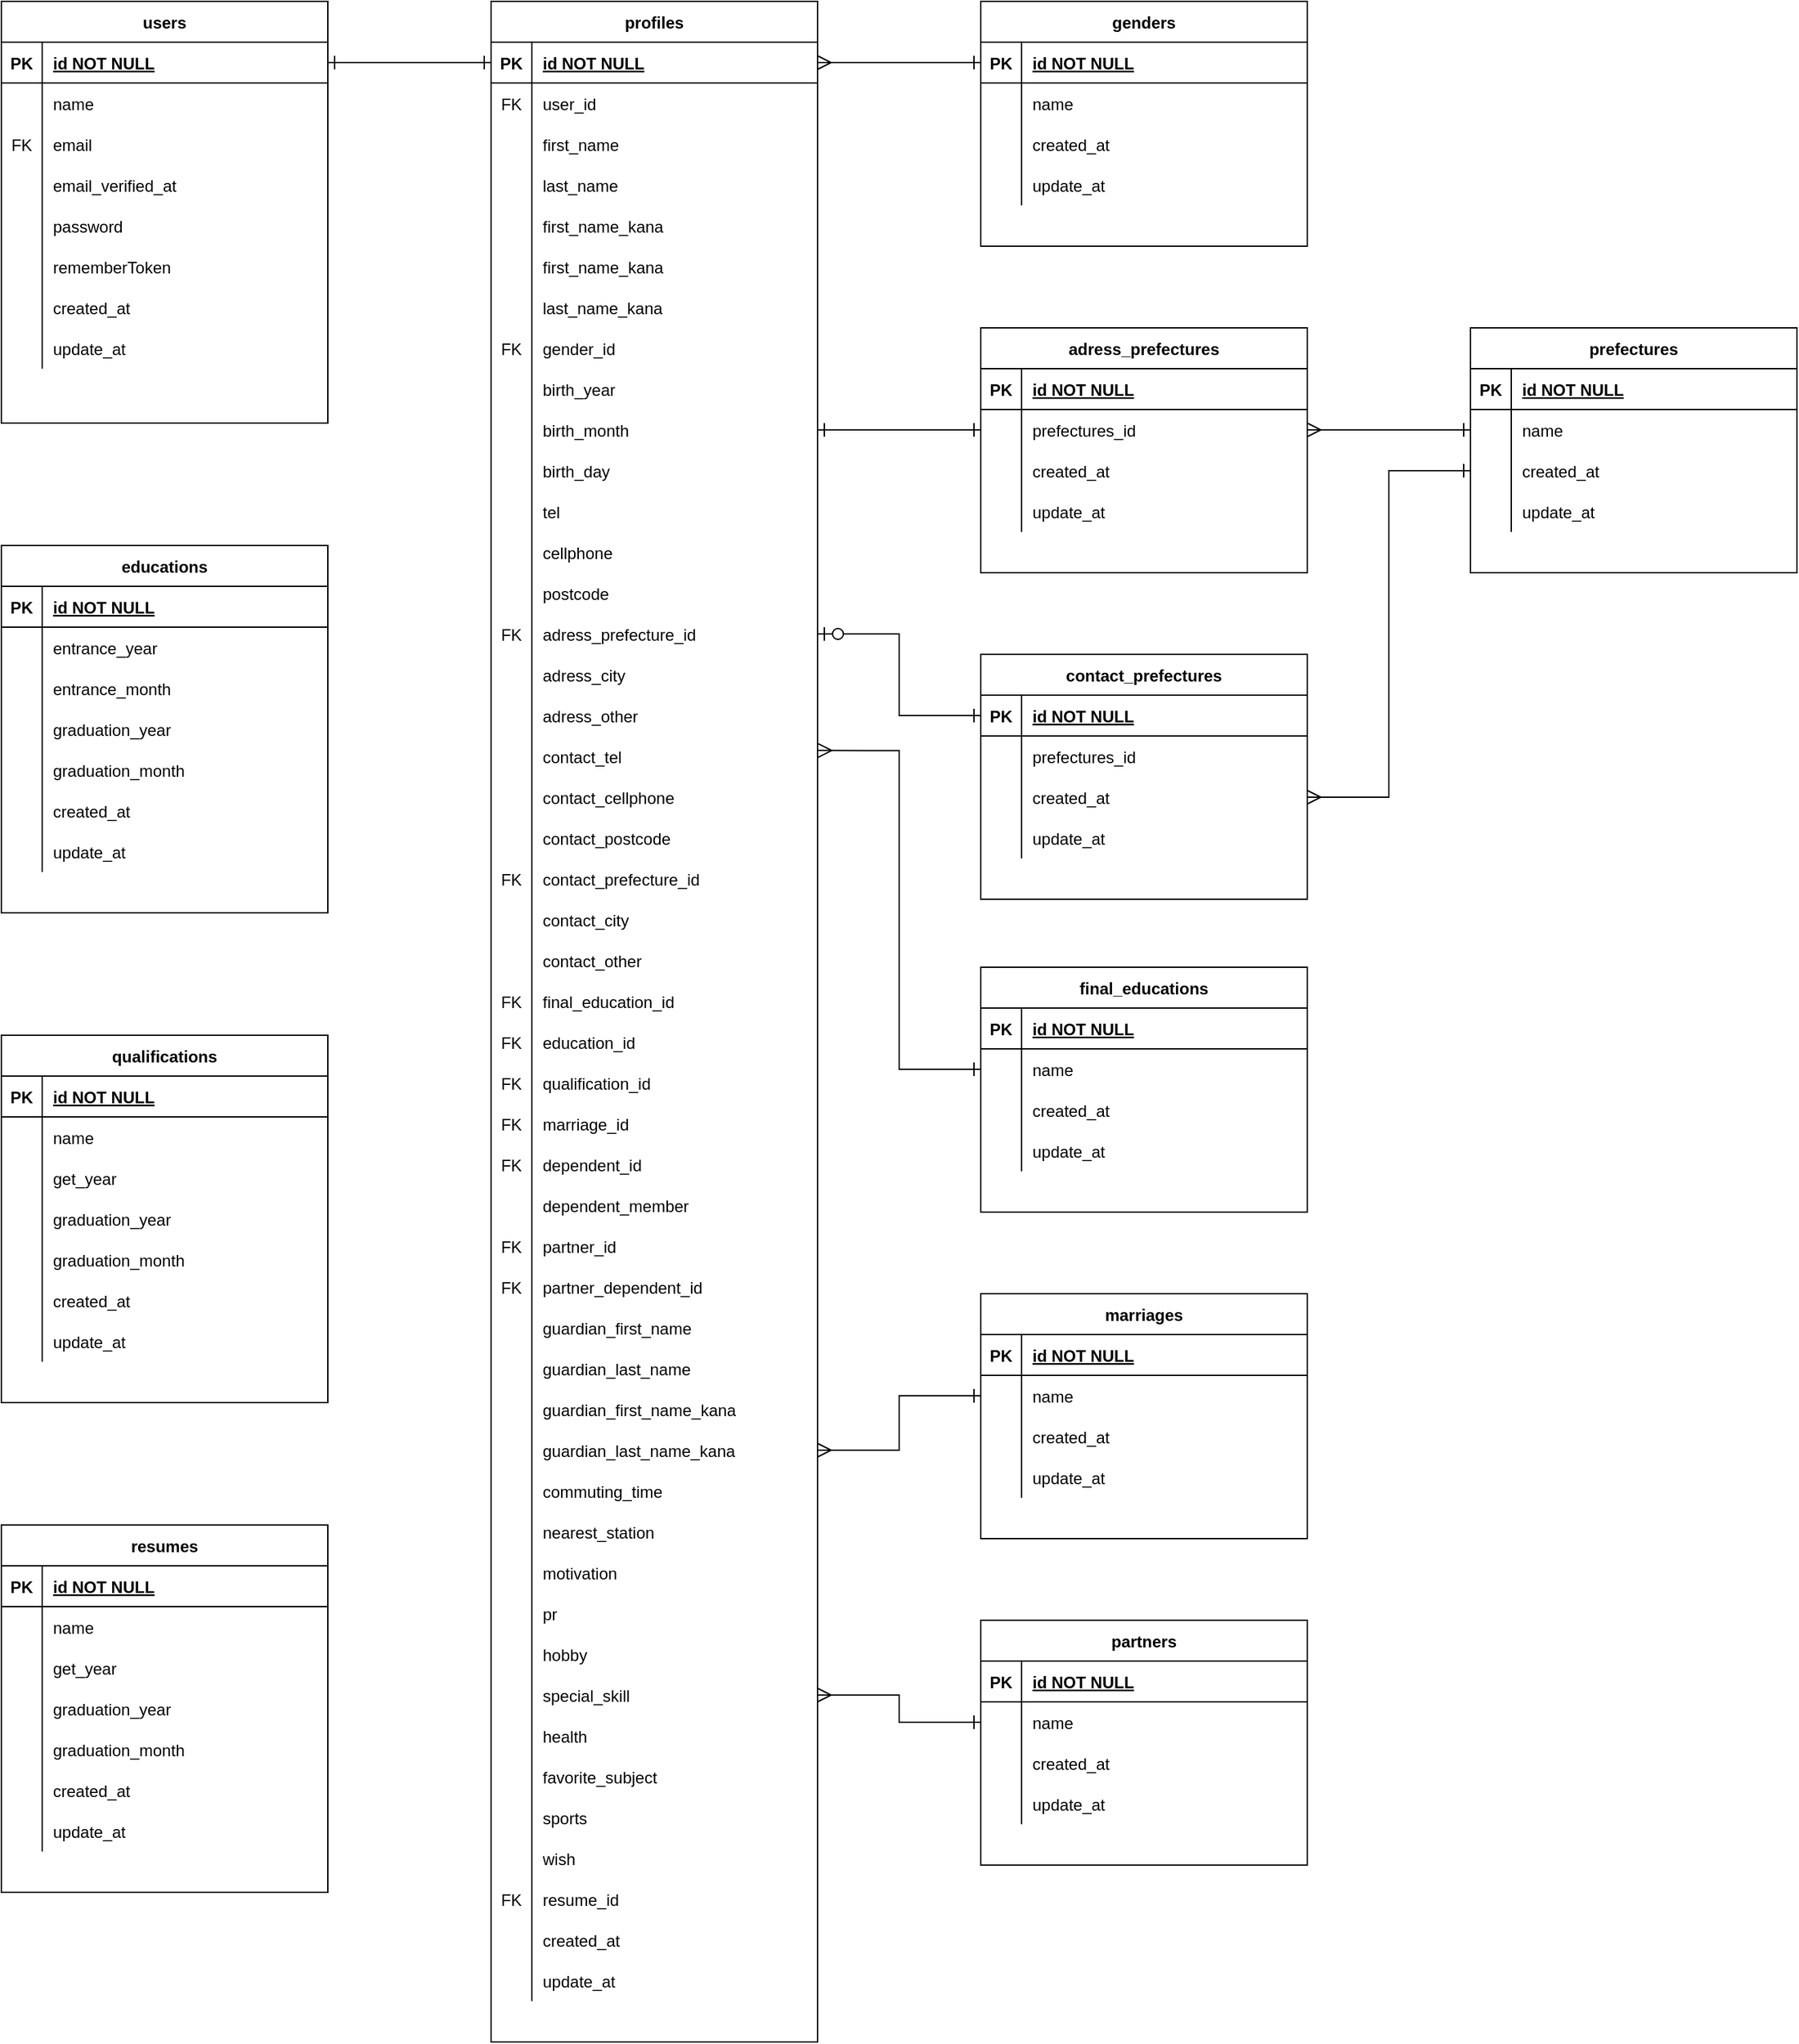 <mxfile version="14.9.7" type="github">
  <diagram id="R2lEEEUBdFMjLlhIrx00" name="Page-1">
    <mxGraphModel dx="1042" dy="757" grid="1" gridSize="10" guides="1" tooltips="1" connect="1" arrows="1" fold="1" page="1" pageScale="1" pageWidth="3300" pageHeight="4681" math="0" shadow="0" extFonts="Permanent Marker^https://fonts.googleapis.com/css?family=Permanent+Marker">
      <root>
        <mxCell id="0" />
        <mxCell id="1" parent="0" />
        <mxCell id="luMNdFq9stzjh2Ka0eHw-7" value="users" style="shape=table;startSize=30;container=1;collapsible=1;childLayout=tableLayout;fixedRows=1;rowLines=0;fontStyle=1;align=center;resizeLast=1;" parent="1" vertex="1">
          <mxGeometry x="120" y="80" width="240" height="310" as="geometry" />
        </mxCell>
        <mxCell id="luMNdFq9stzjh2Ka0eHw-8" value="" style="shape=partialRectangle;collapsible=0;dropTarget=0;pointerEvents=0;fillColor=none;points=[[0,0.5],[1,0.5]];portConstraint=eastwest;top=0;left=0;right=0;bottom=1;" parent="luMNdFq9stzjh2Ka0eHw-7" vertex="1">
          <mxGeometry y="30" width="240" height="30" as="geometry" />
        </mxCell>
        <mxCell id="luMNdFq9stzjh2Ka0eHw-9" value="PK" style="shape=partialRectangle;overflow=hidden;connectable=0;fillColor=none;top=0;left=0;bottom=0;right=0;fontStyle=1;" parent="luMNdFq9stzjh2Ka0eHw-8" vertex="1">
          <mxGeometry width="30" height="30" as="geometry" />
        </mxCell>
        <mxCell id="luMNdFq9stzjh2Ka0eHw-10" value="id NOT NULL " style="shape=partialRectangle;overflow=hidden;connectable=0;fillColor=none;top=0;left=0;bottom=0;right=0;align=left;spacingLeft=6;fontStyle=5;" parent="luMNdFq9stzjh2Ka0eHw-8" vertex="1">
          <mxGeometry x="30" width="210" height="30" as="geometry" />
        </mxCell>
        <mxCell id="8IFWMhZdPjhICzUcixx3-1" value="" style="shape=partialRectangle;collapsible=0;dropTarget=0;pointerEvents=0;fillColor=none;points=[[0,0.5],[1,0.5]];portConstraint=eastwest;top=0;left=0;right=0;bottom=0;" parent="luMNdFq9stzjh2Ka0eHw-7" vertex="1">
          <mxGeometry y="60" width="240" height="30" as="geometry" />
        </mxCell>
        <mxCell id="8IFWMhZdPjhICzUcixx3-2" value="" style="shape=partialRectangle;overflow=hidden;connectable=0;fillColor=none;top=0;left=0;bottom=0;right=0;" parent="8IFWMhZdPjhICzUcixx3-1" vertex="1">
          <mxGeometry width="30" height="30" as="geometry" />
        </mxCell>
        <mxCell id="8IFWMhZdPjhICzUcixx3-3" value="name" style="shape=partialRectangle;overflow=hidden;connectable=0;fillColor=none;top=0;left=0;bottom=0;right=0;align=left;spacingLeft=6;" parent="8IFWMhZdPjhICzUcixx3-1" vertex="1">
          <mxGeometry x="30" width="210" height="30" as="geometry" />
        </mxCell>
        <mxCell id="QqjxY-3kE29Jugi3b9Gs-56" value="" style="shape=partialRectangle;collapsible=0;dropTarget=0;pointerEvents=0;fillColor=none;points=[[0,0.5],[1,0.5]];portConstraint=eastwest;top=0;left=0;right=0;bottom=0;" parent="luMNdFq9stzjh2Ka0eHw-7" vertex="1">
          <mxGeometry y="90" width="240" height="30" as="geometry" />
        </mxCell>
        <mxCell id="QqjxY-3kE29Jugi3b9Gs-57" value="FK" style="shape=partialRectangle;overflow=hidden;connectable=0;fillColor=none;top=0;left=0;bottom=0;right=0;" parent="QqjxY-3kE29Jugi3b9Gs-56" vertex="1">
          <mxGeometry width="30" height="30" as="geometry" />
        </mxCell>
        <mxCell id="QqjxY-3kE29Jugi3b9Gs-58" value="email" style="shape=partialRectangle;overflow=hidden;connectable=0;fillColor=none;top=0;left=0;bottom=0;right=0;align=left;spacingLeft=6;" parent="QqjxY-3kE29Jugi3b9Gs-56" vertex="1">
          <mxGeometry x="30" width="210" height="30" as="geometry" />
        </mxCell>
        <mxCell id="jC6s9RY2C1J-z2Q5p8fA-4" value="" style="shape=partialRectangle;collapsible=0;dropTarget=0;pointerEvents=0;fillColor=none;points=[[0,0.5],[1,0.5]];portConstraint=eastwest;top=0;left=0;right=0;bottom=0;" parent="luMNdFq9stzjh2Ka0eHw-7" vertex="1">
          <mxGeometry y="120" width="240" height="30" as="geometry" />
        </mxCell>
        <mxCell id="jC6s9RY2C1J-z2Q5p8fA-5" value="" style="shape=partialRectangle;overflow=hidden;connectable=0;fillColor=none;top=0;left=0;bottom=0;right=0;" parent="jC6s9RY2C1J-z2Q5p8fA-4" vertex="1">
          <mxGeometry width="30" height="30" as="geometry" />
        </mxCell>
        <mxCell id="jC6s9RY2C1J-z2Q5p8fA-6" value="email_verified_at" style="shape=partialRectangle;overflow=hidden;connectable=0;fillColor=none;top=0;left=0;bottom=0;right=0;align=left;spacingLeft=6;" parent="jC6s9RY2C1J-z2Q5p8fA-4" vertex="1">
          <mxGeometry x="30" width="210" height="30" as="geometry" />
        </mxCell>
        <mxCell id="jC6s9RY2C1J-z2Q5p8fA-7" value="" style="shape=partialRectangle;collapsible=0;dropTarget=0;pointerEvents=0;fillColor=none;points=[[0,0.5],[1,0.5]];portConstraint=eastwest;top=0;left=0;right=0;bottom=0;" parent="luMNdFq9stzjh2Ka0eHw-7" vertex="1">
          <mxGeometry y="150" width="240" height="30" as="geometry" />
        </mxCell>
        <mxCell id="jC6s9RY2C1J-z2Q5p8fA-8" value="" style="shape=partialRectangle;overflow=hidden;connectable=0;fillColor=none;top=0;left=0;bottom=0;right=0;" parent="jC6s9RY2C1J-z2Q5p8fA-7" vertex="1">
          <mxGeometry width="30" height="30" as="geometry" />
        </mxCell>
        <mxCell id="jC6s9RY2C1J-z2Q5p8fA-9" value="password" style="shape=partialRectangle;overflow=hidden;connectable=0;fillColor=none;top=0;left=0;bottom=0;right=0;align=left;spacingLeft=6;" parent="jC6s9RY2C1J-z2Q5p8fA-7" vertex="1">
          <mxGeometry x="30" width="210" height="30" as="geometry" />
        </mxCell>
        <mxCell id="jC6s9RY2C1J-z2Q5p8fA-10" value="" style="shape=partialRectangle;collapsible=0;dropTarget=0;pointerEvents=0;fillColor=none;points=[[0,0.5],[1,0.5]];portConstraint=eastwest;top=0;left=0;right=0;bottom=0;" parent="luMNdFq9stzjh2Ka0eHw-7" vertex="1">
          <mxGeometry y="180" width="240" height="30" as="geometry" />
        </mxCell>
        <mxCell id="jC6s9RY2C1J-z2Q5p8fA-11" value="" style="shape=partialRectangle;overflow=hidden;connectable=0;fillColor=none;top=0;left=0;bottom=0;right=0;" parent="jC6s9RY2C1J-z2Q5p8fA-10" vertex="1">
          <mxGeometry width="30" height="30" as="geometry" />
        </mxCell>
        <mxCell id="jC6s9RY2C1J-z2Q5p8fA-12" value="rememberToken" style="shape=partialRectangle;overflow=hidden;connectable=0;fillColor=none;top=0;left=0;bottom=0;right=0;align=left;spacingLeft=6;" parent="jC6s9RY2C1J-z2Q5p8fA-10" vertex="1">
          <mxGeometry x="30" width="210" height="30" as="geometry" />
        </mxCell>
        <mxCell id="QqjxY-3kE29Jugi3b9Gs-2" value="" style="shape=partialRectangle;collapsible=0;dropTarget=0;pointerEvents=0;fillColor=none;points=[[0,0.5],[1,0.5]];portConstraint=eastwest;top=0;left=0;right=0;bottom=0;" parent="luMNdFq9stzjh2Ka0eHw-7" vertex="1">
          <mxGeometry y="210" width="240" height="30" as="geometry" />
        </mxCell>
        <mxCell id="QqjxY-3kE29Jugi3b9Gs-3" value="" style="shape=partialRectangle;overflow=hidden;connectable=0;fillColor=none;top=0;left=0;bottom=0;right=0;" parent="QqjxY-3kE29Jugi3b9Gs-2" vertex="1">
          <mxGeometry width="30" height="30" as="geometry" />
        </mxCell>
        <mxCell id="QqjxY-3kE29Jugi3b9Gs-4" value="created_at" style="shape=partialRectangle;overflow=hidden;connectable=0;fillColor=none;top=0;left=0;bottom=0;right=0;align=left;spacingLeft=6;" parent="QqjxY-3kE29Jugi3b9Gs-2" vertex="1">
          <mxGeometry x="30" width="210" height="30" as="geometry" />
        </mxCell>
        <mxCell id="QqjxY-3kE29Jugi3b9Gs-5" value="" style="shape=partialRectangle;collapsible=0;dropTarget=0;pointerEvents=0;fillColor=none;points=[[0,0.5],[1,0.5]];portConstraint=eastwest;top=0;left=0;right=0;bottom=0;" parent="luMNdFq9stzjh2Ka0eHw-7" vertex="1">
          <mxGeometry y="240" width="240" height="30" as="geometry" />
        </mxCell>
        <mxCell id="QqjxY-3kE29Jugi3b9Gs-6" value="" style="shape=partialRectangle;overflow=hidden;connectable=0;fillColor=none;top=0;left=0;bottom=0;right=0;" parent="QqjxY-3kE29Jugi3b9Gs-5" vertex="1">
          <mxGeometry width="30" height="30" as="geometry" />
        </mxCell>
        <mxCell id="QqjxY-3kE29Jugi3b9Gs-7" value="update_at" style="shape=partialRectangle;overflow=hidden;connectable=0;fillColor=none;top=0;left=0;bottom=0;right=0;align=left;spacingLeft=6;" parent="QqjxY-3kE29Jugi3b9Gs-5" vertex="1">
          <mxGeometry x="30" width="210" height="30" as="geometry" />
        </mxCell>
        <mxCell id="jC6s9RY2C1J-z2Q5p8fA-13" value="profiles" style="shape=table;startSize=30;container=1;collapsible=1;childLayout=tableLayout;fixedRows=1;rowLines=0;fontStyle=1;align=center;resizeLast=1;" parent="1" vertex="1">
          <mxGeometry x="480" y="80" width="240" height="1500" as="geometry" />
        </mxCell>
        <mxCell id="jC6s9RY2C1J-z2Q5p8fA-14" value="" style="shape=partialRectangle;collapsible=0;dropTarget=0;pointerEvents=0;fillColor=none;top=0;left=0;bottom=1;right=0;points=[[0,0.5],[1,0.5]];portConstraint=eastwest;" parent="jC6s9RY2C1J-z2Q5p8fA-13" vertex="1">
          <mxGeometry y="30" width="240" height="30" as="geometry" />
        </mxCell>
        <mxCell id="jC6s9RY2C1J-z2Q5p8fA-15" value="PK" style="shape=partialRectangle;connectable=0;fillColor=none;top=0;left=0;bottom=0;right=0;fontStyle=1;overflow=hidden;" parent="jC6s9RY2C1J-z2Q5p8fA-14" vertex="1">
          <mxGeometry width="30" height="30" as="geometry" />
        </mxCell>
        <mxCell id="jC6s9RY2C1J-z2Q5p8fA-16" value="id NOT NULL" style="shape=partialRectangle;connectable=0;fillColor=none;top=0;left=0;bottom=0;right=0;align=left;spacingLeft=6;fontStyle=5;overflow=hidden;" parent="jC6s9RY2C1J-z2Q5p8fA-14" vertex="1">
          <mxGeometry x="30" width="210" height="30" as="geometry" />
        </mxCell>
        <mxCell id="jC6s9RY2C1J-z2Q5p8fA-17" value="" style="shape=partialRectangle;collapsible=0;dropTarget=0;pointerEvents=0;fillColor=none;top=0;left=0;bottom=0;right=0;points=[[0,0.5],[1,0.5]];portConstraint=eastwest;" parent="jC6s9RY2C1J-z2Q5p8fA-13" vertex="1">
          <mxGeometry y="60" width="240" height="30" as="geometry" />
        </mxCell>
        <mxCell id="jC6s9RY2C1J-z2Q5p8fA-18" value="FK" style="shape=partialRectangle;connectable=0;fillColor=none;top=0;left=0;bottom=0;right=0;editable=1;overflow=hidden;" parent="jC6s9RY2C1J-z2Q5p8fA-17" vertex="1">
          <mxGeometry width="30" height="30" as="geometry" />
        </mxCell>
        <mxCell id="jC6s9RY2C1J-z2Q5p8fA-19" value="user_id" style="shape=partialRectangle;connectable=0;fillColor=none;top=0;left=0;bottom=0;right=0;align=left;spacingLeft=6;overflow=hidden;" parent="jC6s9RY2C1J-z2Q5p8fA-17" vertex="1">
          <mxGeometry x="30" width="210" height="30" as="geometry" />
        </mxCell>
        <mxCell id="jC6s9RY2C1J-z2Q5p8fA-47" value="" style="shape=partialRectangle;collapsible=0;dropTarget=0;pointerEvents=0;fillColor=none;top=0;left=0;bottom=0;right=0;points=[[0,0.5],[1,0.5]];portConstraint=eastwest;" parent="jC6s9RY2C1J-z2Q5p8fA-13" vertex="1">
          <mxGeometry y="90" width="240" height="30" as="geometry" />
        </mxCell>
        <mxCell id="jC6s9RY2C1J-z2Q5p8fA-48" value="" style="shape=partialRectangle;connectable=0;fillColor=none;top=0;left=0;bottom=0;right=0;editable=1;overflow=hidden;" parent="jC6s9RY2C1J-z2Q5p8fA-47" vertex="1">
          <mxGeometry width="30" height="30" as="geometry" />
        </mxCell>
        <mxCell id="jC6s9RY2C1J-z2Q5p8fA-49" value="first_name" style="shape=partialRectangle;connectable=0;fillColor=none;top=0;left=0;bottom=0;right=0;align=left;spacingLeft=6;overflow=hidden;" parent="jC6s9RY2C1J-z2Q5p8fA-47" vertex="1">
          <mxGeometry x="30" width="210" height="30" as="geometry" />
        </mxCell>
        <mxCell id="jC6s9RY2C1J-z2Q5p8fA-20" value="" style="shape=partialRectangle;collapsible=0;dropTarget=0;pointerEvents=0;fillColor=none;top=0;left=0;bottom=0;right=0;points=[[0,0.5],[1,0.5]];portConstraint=eastwest;" parent="jC6s9RY2C1J-z2Q5p8fA-13" vertex="1">
          <mxGeometry y="120" width="240" height="30" as="geometry" />
        </mxCell>
        <mxCell id="jC6s9RY2C1J-z2Q5p8fA-21" value="" style="shape=partialRectangle;connectable=0;fillColor=none;top=0;left=0;bottom=0;right=0;editable=1;overflow=hidden;" parent="jC6s9RY2C1J-z2Q5p8fA-20" vertex="1">
          <mxGeometry width="30" height="30" as="geometry" />
        </mxCell>
        <mxCell id="jC6s9RY2C1J-z2Q5p8fA-22" value="last_name" style="shape=partialRectangle;connectable=0;fillColor=none;top=0;left=0;bottom=0;right=0;align=left;spacingLeft=6;overflow=hidden;" parent="jC6s9RY2C1J-z2Q5p8fA-20" vertex="1">
          <mxGeometry x="30" width="210" height="30" as="geometry" />
        </mxCell>
        <mxCell id="sQtRQyXel-NS85YMorOC-166" value="" style="shape=partialRectangle;collapsible=0;dropTarget=0;pointerEvents=0;fillColor=none;top=0;left=0;bottom=0;right=0;points=[[0,0.5],[1,0.5]];portConstraint=eastwest;" vertex="1" parent="jC6s9RY2C1J-z2Q5p8fA-13">
          <mxGeometry y="150" width="240" height="30" as="geometry" />
        </mxCell>
        <mxCell id="sQtRQyXel-NS85YMorOC-167" value="" style="shape=partialRectangle;connectable=0;fillColor=none;top=0;left=0;bottom=0;right=0;editable=1;overflow=hidden;" vertex="1" parent="sQtRQyXel-NS85YMorOC-166">
          <mxGeometry width="30" height="30" as="geometry" />
        </mxCell>
        <mxCell id="sQtRQyXel-NS85YMorOC-168" value="first_name_kana" style="shape=partialRectangle;connectable=0;fillColor=none;top=0;left=0;bottom=0;right=0;align=left;spacingLeft=6;overflow=hidden;" vertex="1" parent="sQtRQyXel-NS85YMorOC-166">
          <mxGeometry x="30" width="210" height="30" as="geometry" />
        </mxCell>
        <mxCell id="jC6s9RY2C1J-z2Q5p8fA-23" value="" style="shape=partialRectangle;collapsible=0;dropTarget=0;pointerEvents=0;fillColor=none;top=0;left=0;bottom=0;right=0;points=[[0,0.5],[1,0.5]];portConstraint=eastwest;" parent="jC6s9RY2C1J-z2Q5p8fA-13" vertex="1">
          <mxGeometry y="180" width="240" height="30" as="geometry" />
        </mxCell>
        <mxCell id="jC6s9RY2C1J-z2Q5p8fA-24" value="" style="shape=partialRectangle;connectable=0;fillColor=none;top=0;left=0;bottom=0;right=0;editable=1;overflow=hidden;" parent="jC6s9RY2C1J-z2Q5p8fA-23" vertex="1">
          <mxGeometry width="30" height="30" as="geometry" />
        </mxCell>
        <mxCell id="jC6s9RY2C1J-z2Q5p8fA-25" value="first_name_kana" style="shape=partialRectangle;connectable=0;fillColor=none;top=0;left=0;bottom=0;right=0;align=left;spacingLeft=6;overflow=hidden;" parent="jC6s9RY2C1J-z2Q5p8fA-23" vertex="1">
          <mxGeometry x="30" width="210" height="30" as="geometry" />
        </mxCell>
        <mxCell id="jC6s9RY2C1J-z2Q5p8fA-26" value="" style="shape=partialRectangle;collapsible=0;dropTarget=0;pointerEvents=0;fillColor=none;top=0;left=0;bottom=0;right=0;points=[[0,0.5],[1,0.5]];portConstraint=eastwest;" parent="jC6s9RY2C1J-z2Q5p8fA-13" vertex="1">
          <mxGeometry y="210" width="240" height="30" as="geometry" />
        </mxCell>
        <mxCell id="jC6s9RY2C1J-z2Q5p8fA-27" value="" style="shape=partialRectangle;connectable=0;fillColor=none;top=0;left=0;bottom=0;right=0;editable=1;overflow=hidden;" parent="jC6s9RY2C1J-z2Q5p8fA-26" vertex="1">
          <mxGeometry width="30" height="30" as="geometry" />
        </mxCell>
        <mxCell id="jC6s9RY2C1J-z2Q5p8fA-28" value="last_name_kana" style="shape=partialRectangle;connectable=0;fillColor=none;top=0;left=0;bottom=0;right=0;align=left;spacingLeft=6;overflow=hidden;" parent="jC6s9RY2C1J-z2Q5p8fA-26" vertex="1">
          <mxGeometry x="30" width="210" height="30" as="geometry" />
        </mxCell>
        <mxCell id="jC6s9RY2C1J-z2Q5p8fA-29" value="" style="shape=partialRectangle;collapsible=0;dropTarget=0;pointerEvents=0;fillColor=none;top=0;left=0;bottom=0;right=0;points=[[0,0.5],[1,0.5]];portConstraint=eastwest;" parent="jC6s9RY2C1J-z2Q5p8fA-13" vertex="1">
          <mxGeometry y="240" width="240" height="30" as="geometry" />
        </mxCell>
        <mxCell id="jC6s9RY2C1J-z2Q5p8fA-30" value="FK" style="shape=partialRectangle;connectable=0;fillColor=none;top=0;left=0;bottom=0;right=0;editable=1;overflow=hidden;" parent="jC6s9RY2C1J-z2Q5p8fA-29" vertex="1">
          <mxGeometry width="30" height="30" as="geometry" />
        </mxCell>
        <mxCell id="jC6s9RY2C1J-z2Q5p8fA-31" value="gender_id" style="shape=partialRectangle;connectable=0;fillColor=none;top=0;left=0;bottom=0;right=0;align=left;spacingLeft=6;overflow=hidden;" parent="jC6s9RY2C1J-z2Q5p8fA-29" vertex="1">
          <mxGeometry x="30" width="210" height="30" as="geometry" />
        </mxCell>
        <mxCell id="jC6s9RY2C1J-z2Q5p8fA-32" value="" style="shape=partialRectangle;collapsible=0;dropTarget=0;pointerEvents=0;fillColor=none;top=0;left=0;bottom=0;right=0;points=[[0,0.5],[1,0.5]];portConstraint=eastwest;" parent="jC6s9RY2C1J-z2Q5p8fA-13" vertex="1">
          <mxGeometry y="270" width="240" height="30" as="geometry" />
        </mxCell>
        <mxCell id="jC6s9RY2C1J-z2Q5p8fA-33" value="" style="shape=partialRectangle;connectable=0;fillColor=none;top=0;left=0;bottom=0;right=0;editable=1;overflow=hidden;" parent="jC6s9RY2C1J-z2Q5p8fA-32" vertex="1">
          <mxGeometry width="30" height="30" as="geometry" />
        </mxCell>
        <mxCell id="jC6s9RY2C1J-z2Q5p8fA-34" value="birth_year" style="shape=partialRectangle;connectable=0;fillColor=none;top=0;left=0;bottom=0;right=0;align=left;spacingLeft=6;overflow=hidden;" parent="jC6s9RY2C1J-z2Q5p8fA-32" vertex="1">
          <mxGeometry x="30" width="210" height="30" as="geometry" />
        </mxCell>
        <mxCell id="jC6s9RY2C1J-z2Q5p8fA-53" value="" style="shape=partialRectangle;collapsible=0;dropTarget=0;pointerEvents=0;fillColor=none;top=0;left=0;bottom=0;right=0;points=[[0,0.5],[1,0.5]];portConstraint=eastwest;" parent="jC6s9RY2C1J-z2Q5p8fA-13" vertex="1">
          <mxGeometry y="300" width="240" height="30" as="geometry" />
        </mxCell>
        <mxCell id="jC6s9RY2C1J-z2Q5p8fA-54" value="" style="shape=partialRectangle;connectable=0;fillColor=none;top=0;left=0;bottom=0;right=0;editable=1;overflow=hidden;" parent="jC6s9RY2C1J-z2Q5p8fA-53" vertex="1">
          <mxGeometry width="30" height="30" as="geometry" />
        </mxCell>
        <mxCell id="jC6s9RY2C1J-z2Q5p8fA-55" value="birth_month" style="shape=partialRectangle;connectable=0;fillColor=none;top=0;left=0;bottom=0;right=0;align=left;spacingLeft=6;overflow=hidden;" parent="jC6s9RY2C1J-z2Q5p8fA-53" vertex="1">
          <mxGeometry x="30" width="210" height="30" as="geometry" />
        </mxCell>
        <mxCell id="jC6s9RY2C1J-z2Q5p8fA-56" value="" style="shape=partialRectangle;collapsible=0;dropTarget=0;pointerEvents=0;fillColor=none;top=0;left=0;bottom=0;right=0;points=[[0,0.5],[1,0.5]];portConstraint=eastwest;" parent="jC6s9RY2C1J-z2Q5p8fA-13" vertex="1">
          <mxGeometry y="330" width="240" height="30" as="geometry" />
        </mxCell>
        <mxCell id="jC6s9RY2C1J-z2Q5p8fA-57" value="" style="shape=partialRectangle;connectable=0;fillColor=none;top=0;left=0;bottom=0;right=0;editable=1;overflow=hidden;" parent="jC6s9RY2C1J-z2Q5p8fA-56" vertex="1">
          <mxGeometry width="30" height="30" as="geometry" />
        </mxCell>
        <mxCell id="jC6s9RY2C1J-z2Q5p8fA-58" value="birth_day" style="shape=partialRectangle;connectable=0;fillColor=none;top=0;left=0;bottom=0;right=0;align=left;spacingLeft=6;overflow=hidden;" parent="jC6s9RY2C1J-z2Q5p8fA-56" vertex="1">
          <mxGeometry x="30" width="210" height="30" as="geometry" />
        </mxCell>
        <mxCell id="jC6s9RY2C1J-z2Q5p8fA-35" value="" style="shape=partialRectangle;collapsible=0;dropTarget=0;pointerEvents=0;fillColor=none;top=0;left=0;bottom=0;right=0;points=[[0,0.5],[1,0.5]];portConstraint=eastwest;" parent="jC6s9RY2C1J-z2Q5p8fA-13" vertex="1">
          <mxGeometry y="360" width="240" height="30" as="geometry" />
        </mxCell>
        <mxCell id="jC6s9RY2C1J-z2Q5p8fA-36" value="" style="shape=partialRectangle;connectable=0;fillColor=none;top=0;left=0;bottom=0;right=0;editable=1;overflow=hidden;" parent="jC6s9RY2C1J-z2Q5p8fA-35" vertex="1">
          <mxGeometry width="30" height="30" as="geometry" />
        </mxCell>
        <mxCell id="jC6s9RY2C1J-z2Q5p8fA-37" value="tel" style="shape=partialRectangle;connectable=0;fillColor=none;top=0;left=0;bottom=0;right=0;align=left;spacingLeft=6;overflow=hidden;" parent="jC6s9RY2C1J-z2Q5p8fA-35" vertex="1">
          <mxGeometry x="30" width="210" height="30" as="geometry" />
        </mxCell>
        <mxCell id="jC6s9RY2C1J-z2Q5p8fA-38" value="" style="shape=partialRectangle;collapsible=0;dropTarget=0;pointerEvents=0;fillColor=none;top=0;left=0;bottom=0;right=0;points=[[0,0.5],[1,0.5]];portConstraint=eastwest;" parent="jC6s9RY2C1J-z2Q5p8fA-13" vertex="1">
          <mxGeometry y="390" width="240" height="30" as="geometry" />
        </mxCell>
        <mxCell id="jC6s9RY2C1J-z2Q5p8fA-39" value="" style="shape=partialRectangle;connectable=0;fillColor=none;top=0;left=0;bottom=0;right=0;editable=1;overflow=hidden;" parent="jC6s9RY2C1J-z2Q5p8fA-38" vertex="1">
          <mxGeometry width="30" height="30" as="geometry" />
        </mxCell>
        <mxCell id="jC6s9RY2C1J-z2Q5p8fA-40" value="cellphone" style="shape=partialRectangle;connectable=0;fillColor=none;top=0;left=0;bottom=0;right=0;align=left;spacingLeft=6;overflow=hidden;" parent="jC6s9RY2C1J-z2Q5p8fA-38" vertex="1">
          <mxGeometry x="30" width="210" height="30" as="geometry" />
        </mxCell>
        <mxCell id="jC6s9RY2C1J-z2Q5p8fA-50" value="" style="shape=partialRectangle;collapsible=0;dropTarget=0;pointerEvents=0;fillColor=none;top=0;left=0;bottom=0;right=0;points=[[0,0.5],[1,0.5]];portConstraint=eastwest;" parent="jC6s9RY2C1J-z2Q5p8fA-13" vertex="1">
          <mxGeometry y="420" width="240" height="30" as="geometry" />
        </mxCell>
        <mxCell id="jC6s9RY2C1J-z2Q5p8fA-51" value="" style="shape=partialRectangle;connectable=0;fillColor=none;top=0;left=0;bottom=0;right=0;editable=1;overflow=hidden;" parent="jC6s9RY2C1J-z2Q5p8fA-50" vertex="1">
          <mxGeometry width="30" height="30" as="geometry" />
        </mxCell>
        <mxCell id="jC6s9RY2C1J-z2Q5p8fA-52" value="postcode" style="shape=partialRectangle;connectable=0;fillColor=none;top=0;left=0;bottom=0;right=0;align=left;spacingLeft=6;overflow=hidden;" parent="jC6s9RY2C1J-z2Q5p8fA-50" vertex="1">
          <mxGeometry x="30" width="210" height="30" as="geometry" />
        </mxCell>
        <mxCell id="jC6s9RY2C1J-z2Q5p8fA-59" value="" style="shape=partialRectangle;collapsible=0;dropTarget=0;pointerEvents=0;fillColor=none;top=0;left=0;bottom=0;right=0;points=[[0,0.5],[1,0.5]];portConstraint=eastwest;" parent="jC6s9RY2C1J-z2Q5p8fA-13" vertex="1">
          <mxGeometry y="450" width="240" height="30" as="geometry" />
        </mxCell>
        <mxCell id="jC6s9RY2C1J-z2Q5p8fA-60" value="FK" style="shape=partialRectangle;connectable=0;fillColor=none;top=0;left=0;bottom=0;right=0;editable=1;overflow=hidden;" parent="jC6s9RY2C1J-z2Q5p8fA-59" vertex="1">
          <mxGeometry width="30" height="30" as="geometry" />
        </mxCell>
        <mxCell id="jC6s9RY2C1J-z2Q5p8fA-61" value="adress_prefecture_id" style="shape=partialRectangle;connectable=0;fillColor=none;top=0;left=0;bottom=0;right=0;align=left;spacingLeft=6;overflow=hidden;" parent="jC6s9RY2C1J-z2Q5p8fA-59" vertex="1">
          <mxGeometry x="30" width="210" height="30" as="geometry" />
        </mxCell>
        <mxCell id="jC6s9RY2C1J-z2Q5p8fA-62" value="" style="shape=partialRectangle;collapsible=0;dropTarget=0;pointerEvents=0;fillColor=none;top=0;left=0;bottom=0;right=0;points=[[0,0.5],[1,0.5]];portConstraint=eastwest;" parent="jC6s9RY2C1J-z2Q5p8fA-13" vertex="1">
          <mxGeometry y="480" width="240" height="30" as="geometry" />
        </mxCell>
        <mxCell id="jC6s9RY2C1J-z2Q5p8fA-63" value="" style="shape=partialRectangle;connectable=0;fillColor=none;top=0;left=0;bottom=0;right=0;editable=1;overflow=hidden;" parent="jC6s9RY2C1J-z2Q5p8fA-62" vertex="1">
          <mxGeometry width="30" height="30" as="geometry" />
        </mxCell>
        <mxCell id="jC6s9RY2C1J-z2Q5p8fA-64" value="adress_city" style="shape=partialRectangle;connectable=0;fillColor=none;top=0;left=0;bottom=0;right=0;align=left;spacingLeft=6;overflow=hidden;" parent="jC6s9RY2C1J-z2Q5p8fA-62" vertex="1">
          <mxGeometry x="30" width="210" height="30" as="geometry" />
        </mxCell>
        <mxCell id="jC6s9RY2C1J-z2Q5p8fA-65" value="" style="shape=partialRectangle;collapsible=0;dropTarget=0;pointerEvents=0;fillColor=none;top=0;left=0;bottom=0;right=0;points=[[0,0.5],[1,0.5]];portConstraint=eastwest;" parent="jC6s9RY2C1J-z2Q5p8fA-13" vertex="1">
          <mxGeometry y="510" width="240" height="30" as="geometry" />
        </mxCell>
        <mxCell id="jC6s9RY2C1J-z2Q5p8fA-66" value="" style="shape=partialRectangle;connectable=0;fillColor=none;top=0;left=0;bottom=0;right=0;editable=1;overflow=hidden;" parent="jC6s9RY2C1J-z2Q5p8fA-65" vertex="1">
          <mxGeometry width="30" height="30" as="geometry" />
        </mxCell>
        <mxCell id="jC6s9RY2C1J-z2Q5p8fA-67" value="adress_other" style="shape=partialRectangle;connectable=0;fillColor=none;top=0;left=0;bottom=0;right=0;align=left;spacingLeft=6;overflow=hidden;" parent="jC6s9RY2C1J-z2Q5p8fA-65" vertex="1">
          <mxGeometry x="30" width="210" height="30" as="geometry" />
        </mxCell>
        <mxCell id="sQtRQyXel-NS85YMorOC-114" value="" style="shape=partialRectangle;collapsible=0;dropTarget=0;pointerEvents=0;fillColor=none;top=0;left=0;bottom=0;right=0;points=[[0,0.5],[1,0.5]];portConstraint=eastwest;" vertex="1" parent="jC6s9RY2C1J-z2Q5p8fA-13">
          <mxGeometry y="540" width="240" height="30" as="geometry" />
        </mxCell>
        <mxCell id="sQtRQyXel-NS85YMorOC-115" value="" style="shape=partialRectangle;connectable=0;fillColor=none;top=0;left=0;bottom=0;right=0;editable=1;overflow=hidden;" vertex="1" parent="sQtRQyXel-NS85YMorOC-114">
          <mxGeometry width="30" height="30" as="geometry" />
        </mxCell>
        <mxCell id="sQtRQyXel-NS85YMorOC-116" value="contact_tel" style="shape=partialRectangle;connectable=0;fillColor=none;top=0;left=0;bottom=0;right=0;align=left;spacingLeft=6;overflow=hidden;" vertex="1" parent="sQtRQyXel-NS85YMorOC-114">
          <mxGeometry x="30" width="210" height="30" as="geometry" />
        </mxCell>
        <mxCell id="sQtRQyXel-NS85YMorOC-120" value="" style="shape=partialRectangle;collapsible=0;dropTarget=0;pointerEvents=0;fillColor=none;top=0;left=0;bottom=0;right=0;points=[[0,0.5],[1,0.5]];portConstraint=eastwest;" vertex="1" parent="jC6s9RY2C1J-z2Q5p8fA-13">
          <mxGeometry y="570" width="240" height="30" as="geometry" />
        </mxCell>
        <mxCell id="sQtRQyXel-NS85YMorOC-121" value="" style="shape=partialRectangle;connectable=0;fillColor=none;top=0;left=0;bottom=0;right=0;editable=1;overflow=hidden;" vertex="1" parent="sQtRQyXel-NS85YMorOC-120">
          <mxGeometry width="30" height="30" as="geometry" />
        </mxCell>
        <mxCell id="sQtRQyXel-NS85YMorOC-122" value="contact_cellphone" style="shape=partialRectangle;connectable=0;fillColor=none;top=0;left=0;bottom=0;right=0;align=left;spacingLeft=6;overflow=hidden;" vertex="1" parent="sQtRQyXel-NS85YMorOC-120">
          <mxGeometry x="30" width="210" height="30" as="geometry" />
        </mxCell>
        <mxCell id="sQtRQyXel-NS85YMorOC-117" value="" style="shape=partialRectangle;collapsible=0;dropTarget=0;pointerEvents=0;fillColor=none;top=0;left=0;bottom=0;right=0;points=[[0,0.5],[1,0.5]];portConstraint=eastwest;" vertex="1" parent="jC6s9RY2C1J-z2Q5p8fA-13">
          <mxGeometry y="600" width="240" height="30" as="geometry" />
        </mxCell>
        <mxCell id="sQtRQyXel-NS85YMorOC-118" value="" style="shape=partialRectangle;connectable=0;fillColor=none;top=0;left=0;bottom=0;right=0;editable=1;overflow=hidden;" vertex="1" parent="sQtRQyXel-NS85YMorOC-117">
          <mxGeometry width="30" height="30" as="geometry" />
        </mxCell>
        <mxCell id="sQtRQyXel-NS85YMorOC-119" value="contact_postcode" style="shape=partialRectangle;connectable=0;fillColor=none;top=0;left=0;bottom=0;right=0;align=left;spacingLeft=6;overflow=hidden;" vertex="1" parent="sQtRQyXel-NS85YMorOC-117">
          <mxGeometry x="30" width="210" height="30" as="geometry" />
        </mxCell>
        <mxCell id="sQtRQyXel-NS85YMorOC-105" value="" style="shape=partialRectangle;collapsible=0;dropTarget=0;pointerEvents=0;fillColor=none;top=0;left=0;bottom=0;right=0;points=[[0,0.5],[1,0.5]];portConstraint=eastwest;" vertex="1" parent="jC6s9RY2C1J-z2Q5p8fA-13">
          <mxGeometry y="630" width="240" height="30" as="geometry" />
        </mxCell>
        <mxCell id="sQtRQyXel-NS85YMorOC-106" value="FK" style="shape=partialRectangle;connectable=0;fillColor=none;top=0;left=0;bottom=0;right=0;editable=1;overflow=hidden;" vertex="1" parent="sQtRQyXel-NS85YMorOC-105">
          <mxGeometry width="30" height="30" as="geometry" />
        </mxCell>
        <mxCell id="sQtRQyXel-NS85YMorOC-107" value="contact_prefecture_id" style="shape=partialRectangle;connectable=0;fillColor=none;top=0;left=0;bottom=0;right=0;align=left;spacingLeft=6;overflow=hidden;" vertex="1" parent="sQtRQyXel-NS85YMorOC-105">
          <mxGeometry x="30" width="210" height="30" as="geometry" />
        </mxCell>
        <mxCell id="sQtRQyXel-NS85YMorOC-108" value="" style="shape=partialRectangle;collapsible=0;dropTarget=0;pointerEvents=0;fillColor=none;top=0;left=0;bottom=0;right=0;points=[[0,0.5],[1,0.5]];portConstraint=eastwest;" vertex="1" parent="jC6s9RY2C1J-z2Q5p8fA-13">
          <mxGeometry y="660" width="240" height="30" as="geometry" />
        </mxCell>
        <mxCell id="sQtRQyXel-NS85YMorOC-109" value="" style="shape=partialRectangle;connectable=0;fillColor=none;top=0;left=0;bottom=0;right=0;editable=1;overflow=hidden;" vertex="1" parent="sQtRQyXel-NS85YMorOC-108">
          <mxGeometry width="30" height="30" as="geometry" />
        </mxCell>
        <mxCell id="sQtRQyXel-NS85YMorOC-110" value="contact_city" style="shape=partialRectangle;connectable=0;fillColor=none;top=0;left=0;bottom=0;right=0;align=left;spacingLeft=6;overflow=hidden;" vertex="1" parent="sQtRQyXel-NS85YMorOC-108">
          <mxGeometry x="30" width="210" height="30" as="geometry" />
        </mxCell>
        <mxCell id="sQtRQyXel-NS85YMorOC-111" value="" style="shape=partialRectangle;collapsible=0;dropTarget=0;pointerEvents=0;fillColor=none;top=0;left=0;bottom=0;right=0;points=[[0,0.5],[1,0.5]];portConstraint=eastwest;" vertex="1" parent="jC6s9RY2C1J-z2Q5p8fA-13">
          <mxGeometry y="690" width="240" height="30" as="geometry" />
        </mxCell>
        <mxCell id="sQtRQyXel-NS85YMorOC-112" value="" style="shape=partialRectangle;connectable=0;fillColor=none;top=0;left=0;bottom=0;right=0;editable=1;overflow=hidden;" vertex="1" parent="sQtRQyXel-NS85YMorOC-111">
          <mxGeometry width="30" height="30" as="geometry" />
        </mxCell>
        <mxCell id="sQtRQyXel-NS85YMorOC-113" value="contact_other" style="shape=partialRectangle;connectable=0;fillColor=none;top=0;left=0;bottom=0;right=0;align=left;spacingLeft=6;overflow=hidden;" vertex="1" parent="sQtRQyXel-NS85YMorOC-111">
          <mxGeometry x="30" width="210" height="30" as="geometry" />
        </mxCell>
        <mxCell id="jC6s9RY2C1J-z2Q5p8fA-113" value="" style="shape=partialRectangle;collapsible=0;dropTarget=0;pointerEvents=0;fillColor=none;top=0;left=0;bottom=0;right=0;points=[[0,0.5],[1,0.5]];portConstraint=eastwest;" parent="jC6s9RY2C1J-z2Q5p8fA-13" vertex="1">
          <mxGeometry y="720" width="240" height="30" as="geometry" />
        </mxCell>
        <mxCell id="jC6s9RY2C1J-z2Q5p8fA-114" value="FK" style="shape=partialRectangle;connectable=0;fillColor=none;top=0;left=0;bottom=0;right=0;editable=1;overflow=hidden;" parent="jC6s9RY2C1J-z2Q5p8fA-113" vertex="1">
          <mxGeometry width="30" height="30" as="geometry" />
        </mxCell>
        <mxCell id="jC6s9RY2C1J-z2Q5p8fA-115" value="final_education_id" style="shape=partialRectangle;connectable=0;fillColor=none;top=0;left=0;bottom=0;right=0;align=left;spacingLeft=6;overflow=hidden;" parent="jC6s9RY2C1J-z2Q5p8fA-113" vertex="1">
          <mxGeometry x="30" width="210" height="30" as="geometry" />
        </mxCell>
        <mxCell id="sQtRQyXel-NS85YMorOC-1" value="" style="shape=partialRectangle;collapsible=0;dropTarget=0;pointerEvents=0;fillColor=none;top=0;left=0;bottom=0;right=0;points=[[0,0.5],[1,0.5]];portConstraint=eastwest;" vertex="1" parent="jC6s9RY2C1J-z2Q5p8fA-13">
          <mxGeometry y="750" width="240" height="30" as="geometry" />
        </mxCell>
        <mxCell id="sQtRQyXel-NS85YMorOC-2" value="FK" style="shape=partialRectangle;connectable=0;fillColor=none;top=0;left=0;bottom=0;right=0;editable=1;overflow=hidden;" vertex="1" parent="sQtRQyXel-NS85YMorOC-1">
          <mxGeometry width="30" height="30" as="geometry" />
        </mxCell>
        <mxCell id="sQtRQyXel-NS85YMorOC-3" value="education_id" style="shape=partialRectangle;connectable=0;fillColor=none;top=0;left=0;bottom=0;right=0;align=left;spacingLeft=6;overflow=hidden;" vertex="1" parent="sQtRQyXel-NS85YMorOC-1">
          <mxGeometry x="30" width="210" height="30" as="geometry" />
        </mxCell>
        <mxCell id="sQtRQyXel-NS85YMorOC-26" value="" style="shape=partialRectangle;collapsible=0;dropTarget=0;pointerEvents=0;fillColor=none;top=0;left=0;bottom=0;right=0;points=[[0,0.5],[1,0.5]];portConstraint=eastwest;" vertex="1" parent="jC6s9RY2C1J-z2Q5p8fA-13">
          <mxGeometry y="780" width="240" height="30" as="geometry" />
        </mxCell>
        <mxCell id="sQtRQyXel-NS85YMorOC-27" value="FK" style="shape=partialRectangle;connectable=0;fillColor=none;top=0;left=0;bottom=0;right=0;editable=1;overflow=hidden;" vertex="1" parent="sQtRQyXel-NS85YMorOC-26">
          <mxGeometry width="30" height="30" as="geometry" />
        </mxCell>
        <mxCell id="sQtRQyXel-NS85YMorOC-28" value="qualification_id" style="shape=partialRectangle;connectable=0;fillColor=none;top=0;left=0;bottom=0;right=0;align=left;spacingLeft=6;overflow=hidden;" vertex="1" parent="sQtRQyXel-NS85YMorOC-26">
          <mxGeometry x="30" width="210" height="30" as="geometry" />
        </mxCell>
        <mxCell id="sQtRQyXel-NS85YMorOC-51" value="" style="shape=partialRectangle;collapsible=0;dropTarget=0;pointerEvents=0;fillColor=none;top=0;left=0;bottom=0;right=0;points=[[0,0.5],[1,0.5]];portConstraint=eastwest;" vertex="1" parent="jC6s9RY2C1J-z2Q5p8fA-13">
          <mxGeometry y="810" width="240" height="30" as="geometry" />
        </mxCell>
        <mxCell id="sQtRQyXel-NS85YMorOC-52" value="FK" style="shape=partialRectangle;connectable=0;fillColor=none;top=0;left=0;bottom=0;right=0;editable=1;overflow=hidden;" vertex="1" parent="sQtRQyXel-NS85YMorOC-51">
          <mxGeometry width="30" height="30" as="geometry" />
        </mxCell>
        <mxCell id="sQtRQyXel-NS85YMorOC-53" value="marriage_id" style="shape=partialRectangle;connectable=0;fillColor=none;top=0;left=0;bottom=0;right=0;align=left;spacingLeft=6;overflow=hidden;" vertex="1" parent="sQtRQyXel-NS85YMorOC-51">
          <mxGeometry x="30" width="210" height="30" as="geometry" />
        </mxCell>
        <mxCell id="sQtRQyXel-NS85YMorOC-67" value="" style="shape=partialRectangle;collapsible=0;dropTarget=0;pointerEvents=0;fillColor=none;top=0;left=0;bottom=0;right=0;points=[[0,0.5],[1,0.5]];portConstraint=eastwest;" vertex="1" parent="jC6s9RY2C1J-z2Q5p8fA-13">
          <mxGeometry y="840" width="240" height="30" as="geometry" />
        </mxCell>
        <mxCell id="sQtRQyXel-NS85YMorOC-68" value="FK" style="shape=partialRectangle;connectable=0;fillColor=none;top=0;left=0;bottom=0;right=0;editable=1;overflow=hidden;" vertex="1" parent="sQtRQyXel-NS85YMorOC-67">
          <mxGeometry width="30" height="30" as="geometry" />
        </mxCell>
        <mxCell id="sQtRQyXel-NS85YMorOC-69" value="dependent_id" style="shape=partialRectangle;connectable=0;fillColor=none;top=0;left=0;bottom=0;right=0;align=left;spacingLeft=6;overflow=hidden;" vertex="1" parent="sQtRQyXel-NS85YMorOC-67">
          <mxGeometry x="30" width="210" height="30" as="geometry" />
        </mxCell>
        <mxCell id="sQtRQyXel-NS85YMorOC-102" value="" style="shape=partialRectangle;collapsible=0;dropTarget=0;pointerEvents=0;fillColor=none;top=0;left=0;bottom=0;right=0;points=[[0,0.5],[1,0.5]];portConstraint=eastwest;" vertex="1" parent="jC6s9RY2C1J-z2Q5p8fA-13">
          <mxGeometry y="870" width="240" height="30" as="geometry" />
        </mxCell>
        <mxCell id="sQtRQyXel-NS85YMorOC-103" value="" style="shape=partialRectangle;connectable=0;fillColor=none;top=0;left=0;bottom=0;right=0;editable=1;overflow=hidden;" vertex="1" parent="sQtRQyXel-NS85YMorOC-102">
          <mxGeometry width="30" height="30" as="geometry" />
        </mxCell>
        <mxCell id="sQtRQyXel-NS85YMorOC-104" value="dependent_member" style="shape=partialRectangle;connectable=0;fillColor=none;top=0;left=0;bottom=0;right=0;align=left;spacingLeft=6;overflow=hidden;" vertex="1" parent="sQtRQyXel-NS85YMorOC-102">
          <mxGeometry x="30" width="210" height="30" as="geometry" />
        </mxCell>
        <mxCell id="sQtRQyXel-NS85YMorOC-70" value="" style="shape=partialRectangle;collapsible=0;dropTarget=0;pointerEvents=0;fillColor=none;top=0;left=0;bottom=0;right=0;points=[[0,0.5],[1,0.5]];portConstraint=eastwest;" vertex="1" parent="jC6s9RY2C1J-z2Q5p8fA-13">
          <mxGeometry y="900" width="240" height="30" as="geometry" />
        </mxCell>
        <mxCell id="sQtRQyXel-NS85YMorOC-71" value="FK" style="shape=partialRectangle;connectable=0;fillColor=none;top=0;left=0;bottom=0;right=0;editable=1;overflow=hidden;" vertex="1" parent="sQtRQyXel-NS85YMorOC-70">
          <mxGeometry width="30" height="30" as="geometry" />
        </mxCell>
        <mxCell id="sQtRQyXel-NS85YMorOC-72" value="partner_id" style="shape=partialRectangle;connectable=0;fillColor=none;top=0;left=0;bottom=0;right=0;align=left;spacingLeft=6;overflow=hidden;" vertex="1" parent="sQtRQyXel-NS85YMorOC-70">
          <mxGeometry x="30" width="210" height="30" as="geometry" />
        </mxCell>
        <mxCell id="sQtRQyXel-NS85YMorOC-132" value="" style="shape=partialRectangle;collapsible=0;dropTarget=0;pointerEvents=0;fillColor=none;top=0;left=0;bottom=0;right=0;points=[[0,0.5],[1,0.5]];portConstraint=eastwest;" vertex="1" parent="jC6s9RY2C1J-z2Q5p8fA-13">
          <mxGeometry y="930" width="240" height="30" as="geometry" />
        </mxCell>
        <mxCell id="sQtRQyXel-NS85YMorOC-133" value="FK" style="shape=partialRectangle;connectable=0;fillColor=none;top=0;left=0;bottom=0;right=0;editable=1;overflow=hidden;" vertex="1" parent="sQtRQyXel-NS85YMorOC-132">
          <mxGeometry width="30" height="30" as="geometry" />
        </mxCell>
        <mxCell id="sQtRQyXel-NS85YMorOC-134" value="partner_dependent_id" style="shape=partialRectangle;connectable=0;fillColor=none;top=0;left=0;bottom=0;right=0;align=left;spacingLeft=6;overflow=hidden;" vertex="1" parent="sQtRQyXel-NS85YMorOC-132">
          <mxGeometry x="30" width="210" height="30" as="geometry" />
        </mxCell>
        <mxCell id="sQtRQyXel-NS85YMorOC-86" value="" style="shape=partialRectangle;collapsible=0;dropTarget=0;pointerEvents=0;fillColor=none;top=0;left=0;bottom=0;right=0;points=[[0,0.5],[1,0.5]];portConstraint=eastwest;" vertex="1" parent="jC6s9RY2C1J-z2Q5p8fA-13">
          <mxGeometry y="960" width="240" height="30" as="geometry" />
        </mxCell>
        <mxCell id="sQtRQyXel-NS85YMorOC-87" value="" style="shape=partialRectangle;connectable=0;fillColor=none;top=0;left=0;bottom=0;right=0;editable=1;overflow=hidden;" vertex="1" parent="sQtRQyXel-NS85YMorOC-86">
          <mxGeometry width="30" height="30" as="geometry" />
        </mxCell>
        <mxCell id="sQtRQyXel-NS85YMorOC-88" value="guardian_first_name" style="shape=partialRectangle;connectable=0;fillColor=none;top=0;left=0;bottom=0;right=0;align=left;spacingLeft=6;overflow=hidden;" vertex="1" parent="sQtRQyXel-NS85YMorOC-86">
          <mxGeometry x="30" width="210" height="30" as="geometry" />
        </mxCell>
        <mxCell id="sQtRQyXel-NS85YMorOC-123" value="" style="shape=partialRectangle;collapsible=0;dropTarget=0;pointerEvents=0;fillColor=none;top=0;left=0;bottom=0;right=0;points=[[0,0.5],[1,0.5]];portConstraint=eastwest;" vertex="1" parent="jC6s9RY2C1J-z2Q5p8fA-13">
          <mxGeometry y="990" width="240" height="30" as="geometry" />
        </mxCell>
        <mxCell id="sQtRQyXel-NS85YMorOC-124" value="" style="shape=partialRectangle;connectable=0;fillColor=none;top=0;left=0;bottom=0;right=0;editable=1;overflow=hidden;" vertex="1" parent="sQtRQyXel-NS85YMorOC-123">
          <mxGeometry width="30" height="30" as="geometry" />
        </mxCell>
        <mxCell id="sQtRQyXel-NS85YMorOC-125" value="guardian_last_name" style="shape=partialRectangle;connectable=0;fillColor=none;top=0;left=0;bottom=0;right=0;align=left;spacingLeft=6;overflow=hidden;" vertex="1" parent="sQtRQyXel-NS85YMorOC-123">
          <mxGeometry x="30" width="210" height="30" as="geometry" />
        </mxCell>
        <mxCell id="sQtRQyXel-NS85YMorOC-126" value="" style="shape=partialRectangle;collapsible=0;dropTarget=0;pointerEvents=0;fillColor=none;top=0;left=0;bottom=0;right=0;points=[[0,0.5],[1,0.5]];portConstraint=eastwest;" vertex="1" parent="jC6s9RY2C1J-z2Q5p8fA-13">
          <mxGeometry y="1020" width="240" height="30" as="geometry" />
        </mxCell>
        <mxCell id="sQtRQyXel-NS85YMorOC-127" value="" style="shape=partialRectangle;connectable=0;fillColor=none;top=0;left=0;bottom=0;right=0;editable=1;overflow=hidden;" vertex="1" parent="sQtRQyXel-NS85YMorOC-126">
          <mxGeometry width="30" height="30" as="geometry" />
        </mxCell>
        <mxCell id="sQtRQyXel-NS85YMorOC-128" value="guardian_first_name_kana" style="shape=partialRectangle;connectable=0;fillColor=none;top=0;left=0;bottom=0;right=0;align=left;spacingLeft=6;overflow=hidden;" vertex="1" parent="sQtRQyXel-NS85YMorOC-126">
          <mxGeometry x="30" width="210" height="30" as="geometry" />
        </mxCell>
        <mxCell id="sQtRQyXel-NS85YMorOC-129" value="" style="shape=partialRectangle;collapsible=0;dropTarget=0;pointerEvents=0;fillColor=none;top=0;left=0;bottom=0;right=0;points=[[0,0.5],[1,0.5]];portConstraint=eastwest;" vertex="1" parent="jC6s9RY2C1J-z2Q5p8fA-13">
          <mxGeometry y="1050" width="240" height="30" as="geometry" />
        </mxCell>
        <mxCell id="sQtRQyXel-NS85YMorOC-130" value="" style="shape=partialRectangle;connectable=0;fillColor=none;top=0;left=0;bottom=0;right=0;editable=1;overflow=hidden;" vertex="1" parent="sQtRQyXel-NS85YMorOC-129">
          <mxGeometry width="30" height="30" as="geometry" />
        </mxCell>
        <mxCell id="sQtRQyXel-NS85YMorOC-131" value="guardian_last_name_kana" style="shape=partialRectangle;connectable=0;fillColor=none;top=0;left=0;bottom=0;right=0;align=left;spacingLeft=6;overflow=hidden;" vertex="1" parent="sQtRQyXel-NS85YMorOC-129">
          <mxGeometry x="30" width="210" height="30" as="geometry" />
        </mxCell>
        <mxCell id="sQtRQyXel-NS85YMorOC-135" value="" style="shape=partialRectangle;collapsible=0;dropTarget=0;pointerEvents=0;fillColor=none;top=0;left=0;bottom=0;right=0;points=[[0,0.5],[1,0.5]];portConstraint=eastwest;" vertex="1" parent="jC6s9RY2C1J-z2Q5p8fA-13">
          <mxGeometry y="1080" width="240" height="30" as="geometry" />
        </mxCell>
        <mxCell id="sQtRQyXel-NS85YMorOC-136" value="" style="shape=partialRectangle;connectable=0;fillColor=none;top=0;left=0;bottom=0;right=0;editable=1;overflow=hidden;" vertex="1" parent="sQtRQyXel-NS85YMorOC-135">
          <mxGeometry width="30" height="30" as="geometry" />
        </mxCell>
        <mxCell id="sQtRQyXel-NS85YMorOC-137" value="commuting_time" style="shape=partialRectangle;connectable=0;fillColor=none;top=0;left=0;bottom=0;right=0;align=left;spacingLeft=6;overflow=hidden;" vertex="1" parent="sQtRQyXel-NS85YMorOC-135">
          <mxGeometry x="30" width="210" height="30" as="geometry" />
        </mxCell>
        <mxCell id="sQtRQyXel-NS85YMorOC-138" value="" style="shape=partialRectangle;collapsible=0;dropTarget=0;pointerEvents=0;fillColor=none;top=0;left=0;bottom=0;right=0;points=[[0,0.5],[1,0.5]];portConstraint=eastwest;" vertex="1" parent="jC6s9RY2C1J-z2Q5p8fA-13">
          <mxGeometry y="1110" width="240" height="30" as="geometry" />
        </mxCell>
        <mxCell id="sQtRQyXel-NS85YMorOC-139" value="" style="shape=partialRectangle;connectable=0;fillColor=none;top=0;left=0;bottom=0;right=0;editable=1;overflow=hidden;" vertex="1" parent="sQtRQyXel-NS85YMorOC-138">
          <mxGeometry width="30" height="30" as="geometry" />
        </mxCell>
        <mxCell id="sQtRQyXel-NS85YMorOC-140" value="nearest_station" style="shape=partialRectangle;connectable=0;fillColor=none;top=0;left=0;bottom=0;right=0;align=left;spacingLeft=6;overflow=hidden;" vertex="1" parent="sQtRQyXel-NS85YMorOC-138">
          <mxGeometry x="30" width="210" height="30" as="geometry" />
        </mxCell>
        <mxCell id="sQtRQyXel-NS85YMorOC-141" value="" style="shape=partialRectangle;collapsible=0;dropTarget=0;pointerEvents=0;fillColor=none;top=0;left=0;bottom=0;right=0;points=[[0,0.5],[1,0.5]];portConstraint=eastwest;" vertex="1" parent="jC6s9RY2C1J-z2Q5p8fA-13">
          <mxGeometry y="1140" width="240" height="30" as="geometry" />
        </mxCell>
        <mxCell id="sQtRQyXel-NS85YMorOC-142" value="" style="shape=partialRectangle;connectable=0;fillColor=none;top=0;left=0;bottom=0;right=0;editable=1;overflow=hidden;" vertex="1" parent="sQtRQyXel-NS85YMorOC-141">
          <mxGeometry width="30" height="30" as="geometry" />
        </mxCell>
        <mxCell id="sQtRQyXel-NS85YMorOC-143" value="motivation" style="shape=partialRectangle;connectable=0;fillColor=none;top=0;left=0;bottom=0;right=0;align=left;spacingLeft=6;overflow=hidden;" vertex="1" parent="sQtRQyXel-NS85YMorOC-141">
          <mxGeometry x="30" width="210" height="30" as="geometry" />
        </mxCell>
        <mxCell id="sQtRQyXel-NS85YMorOC-144" value="" style="shape=partialRectangle;collapsible=0;dropTarget=0;pointerEvents=0;fillColor=none;top=0;left=0;bottom=0;right=0;points=[[0,0.5],[1,0.5]];portConstraint=eastwest;" vertex="1" parent="jC6s9RY2C1J-z2Q5p8fA-13">
          <mxGeometry y="1170" width="240" height="30" as="geometry" />
        </mxCell>
        <mxCell id="sQtRQyXel-NS85YMorOC-145" value="" style="shape=partialRectangle;connectable=0;fillColor=none;top=0;left=0;bottom=0;right=0;editable=1;overflow=hidden;" vertex="1" parent="sQtRQyXel-NS85YMorOC-144">
          <mxGeometry width="30" height="30" as="geometry" />
        </mxCell>
        <mxCell id="sQtRQyXel-NS85YMorOC-146" value="pr" style="shape=partialRectangle;connectable=0;fillColor=none;top=0;left=0;bottom=0;right=0;align=left;spacingLeft=6;overflow=hidden;" vertex="1" parent="sQtRQyXel-NS85YMorOC-144">
          <mxGeometry x="30" width="210" height="30" as="geometry" />
        </mxCell>
        <mxCell id="sQtRQyXel-NS85YMorOC-147" value="" style="shape=partialRectangle;collapsible=0;dropTarget=0;pointerEvents=0;fillColor=none;top=0;left=0;bottom=0;right=0;points=[[0,0.5],[1,0.5]];portConstraint=eastwest;" vertex="1" parent="jC6s9RY2C1J-z2Q5p8fA-13">
          <mxGeometry y="1200" width="240" height="30" as="geometry" />
        </mxCell>
        <mxCell id="sQtRQyXel-NS85YMorOC-148" value="" style="shape=partialRectangle;connectable=0;fillColor=none;top=0;left=0;bottom=0;right=0;editable=1;overflow=hidden;" vertex="1" parent="sQtRQyXel-NS85YMorOC-147">
          <mxGeometry width="30" height="30" as="geometry" />
        </mxCell>
        <mxCell id="sQtRQyXel-NS85YMorOC-149" value="hobby" style="shape=partialRectangle;connectable=0;fillColor=none;top=0;left=0;bottom=0;right=0;align=left;spacingLeft=6;overflow=hidden;" vertex="1" parent="sQtRQyXel-NS85YMorOC-147">
          <mxGeometry x="30" width="210" height="30" as="geometry" />
        </mxCell>
        <mxCell id="sQtRQyXel-NS85YMorOC-150" value="" style="shape=partialRectangle;collapsible=0;dropTarget=0;pointerEvents=0;fillColor=none;top=0;left=0;bottom=0;right=0;points=[[0,0.5],[1,0.5]];portConstraint=eastwest;" vertex="1" parent="jC6s9RY2C1J-z2Q5p8fA-13">
          <mxGeometry y="1230" width="240" height="30" as="geometry" />
        </mxCell>
        <mxCell id="sQtRQyXel-NS85YMorOC-151" value="" style="shape=partialRectangle;connectable=0;fillColor=none;top=0;left=0;bottom=0;right=0;editable=1;overflow=hidden;" vertex="1" parent="sQtRQyXel-NS85YMorOC-150">
          <mxGeometry width="30" height="30" as="geometry" />
        </mxCell>
        <mxCell id="sQtRQyXel-NS85YMorOC-152" value="special_skill" style="shape=partialRectangle;connectable=0;fillColor=none;top=0;left=0;bottom=0;right=0;align=left;spacingLeft=6;overflow=hidden;" vertex="1" parent="sQtRQyXel-NS85YMorOC-150">
          <mxGeometry x="30" width="210" height="30" as="geometry" />
        </mxCell>
        <mxCell id="sQtRQyXel-NS85YMorOC-156" value="" style="shape=partialRectangle;collapsible=0;dropTarget=0;pointerEvents=0;fillColor=none;top=0;left=0;bottom=0;right=0;points=[[0,0.5],[1,0.5]];portConstraint=eastwest;" vertex="1" parent="jC6s9RY2C1J-z2Q5p8fA-13">
          <mxGeometry y="1260" width="240" height="30" as="geometry" />
        </mxCell>
        <mxCell id="sQtRQyXel-NS85YMorOC-157" value="" style="shape=partialRectangle;connectable=0;fillColor=none;top=0;left=0;bottom=0;right=0;editable=1;overflow=hidden;" vertex="1" parent="sQtRQyXel-NS85YMorOC-156">
          <mxGeometry width="30" height="30" as="geometry" />
        </mxCell>
        <mxCell id="sQtRQyXel-NS85YMorOC-158" value="health" style="shape=partialRectangle;connectable=0;fillColor=none;top=0;left=0;bottom=0;right=0;align=left;spacingLeft=6;overflow=hidden;" vertex="1" parent="sQtRQyXel-NS85YMorOC-156">
          <mxGeometry x="30" width="210" height="30" as="geometry" />
        </mxCell>
        <mxCell id="sQtRQyXel-NS85YMorOC-159" value="" style="shape=partialRectangle;collapsible=0;dropTarget=0;pointerEvents=0;fillColor=none;top=0;left=0;bottom=0;right=0;points=[[0,0.5],[1,0.5]];portConstraint=eastwest;" vertex="1" parent="jC6s9RY2C1J-z2Q5p8fA-13">
          <mxGeometry y="1290" width="240" height="30" as="geometry" />
        </mxCell>
        <mxCell id="sQtRQyXel-NS85YMorOC-160" value="" style="shape=partialRectangle;connectable=0;fillColor=none;top=0;left=0;bottom=0;right=0;editable=1;overflow=hidden;" vertex="1" parent="sQtRQyXel-NS85YMorOC-159">
          <mxGeometry width="30" height="30" as="geometry" />
        </mxCell>
        <mxCell id="sQtRQyXel-NS85YMorOC-161" value="favorite_subject" style="shape=partialRectangle;connectable=0;fillColor=none;top=0;left=0;bottom=0;right=0;align=left;spacingLeft=6;overflow=hidden;" vertex="1" parent="sQtRQyXel-NS85YMorOC-159">
          <mxGeometry x="30" width="210" height="30" as="geometry" />
        </mxCell>
        <mxCell id="sQtRQyXel-NS85YMorOC-162" value="" style="shape=partialRectangle;collapsible=0;dropTarget=0;pointerEvents=0;fillColor=none;top=0;left=0;bottom=0;right=0;points=[[0,0.5],[1,0.5]];portConstraint=eastwest;" vertex="1" parent="jC6s9RY2C1J-z2Q5p8fA-13">
          <mxGeometry y="1320" width="240" height="30" as="geometry" />
        </mxCell>
        <mxCell id="sQtRQyXel-NS85YMorOC-163" value="" style="shape=partialRectangle;connectable=0;fillColor=none;top=0;left=0;bottom=0;right=0;editable=1;overflow=hidden;" vertex="1" parent="sQtRQyXel-NS85YMorOC-162">
          <mxGeometry width="30" height="30" as="geometry" />
        </mxCell>
        <mxCell id="sQtRQyXel-NS85YMorOC-164" value="sports" style="shape=partialRectangle;connectable=0;fillColor=none;top=0;left=0;bottom=0;right=0;align=left;spacingLeft=6;overflow=hidden;" vertex="1" parent="sQtRQyXel-NS85YMorOC-162">
          <mxGeometry x="30" width="210" height="30" as="geometry" />
        </mxCell>
        <mxCell id="sQtRQyXel-NS85YMorOC-153" value="" style="shape=partialRectangle;collapsible=0;dropTarget=0;pointerEvents=0;fillColor=none;top=0;left=0;bottom=0;right=0;points=[[0,0.5],[1,0.5]];portConstraint=eastwest;" vertex="1" parent="jC6s9RY2C1J-z2Q5p8fA-13">
          <mxGeometry y="1350" width="240" height="30" as="geometry" />
        </mxCell>
        <mxCell id="sQtRQyXel-NS85YMorOC-154" value="" style="shape=partialRectangle;connectable=0;fillColor=none;top=0;left=0;bottom=0;right=0;editable=1;overflow=hidden;" vertex="1" parent="sQtRQyXel-NS85YMorOC-153">
          <mxGeometry width="30" height="30" as="geometry" />
        </mxCell>
        <mxCell id="sQtRQyXel-NS85YMorOC-155" value="wish" style="shape=partialRectangle;connectable=0;fillColor=none;top=0;left=0;bottom=0;right=0;align=left;spacingLeft=6;overflow=hidden;" vertex="1" parent="sQtRQyXel-NS85YMorOC-153">
          <mxGeometry x="30" width="210" height="30" as="geometry" />
        </mxCell>
        <mxCell id="sQtRQyXel-NS85YMorOC-209" value="" style="shape=partialRectangle;collapsible=0;dropTarget=0;pointerEvents=0;fillColor=none;top=0;left=0;bottom=0;right=0;points=[[0,0.5],[1,0.5]];portConstraint=eastwest;" vertex="1" parent="jC6s9RY2C1J-z2Q5p8fA-13">
          <mxGeometry y="1380" width="240" height="30" as="geometry" />
        </mxCell>
        <mxCell id="sQtRQyXel-NS85YMorOC-210" value="FK" style="shape=partialRectangle;connectable=0;fillColor=none;top=0;left=0;bottom=0;right=0;editable=1;overflow=hidden;" vertex="1" parent="sQtRQyXel-NS85YMorOC-209">
          <mxGeometry width="30" height="30" as="geometry" />
        </mxCell>
        <mxCell id="sQtRQyXel-NS85YMorOC-211" value="resume_id" style="shape=partialRectangle;connectable=0;fillColor=none;top=0;left=0;bottom=0;right=0;align=left;spacingLeft=6;overflow=hidden;" vertex="1" parent="sQtRQyXel-NS85YMorOC-209">
          <mxGeometry x="30" width="210" height="30" as="geometry" />
        </mxCell>
        <mxCell id="jC6s9RY2C1J-z2Q5p8fA-41" value="" style="shape=partialRectangle;collapsible=0;dropTarget=0;pointerEvents=0;fillColor=none;top=0;left=0;bottom=0;right=0;points=[[0,0.5],[1,0.5]];portConstraint=eastwest;" parent="jC6s9RY2C1J-z2Q5p8fA-13" vertex="1">
          <mxGeometry y="1410" width="240" height="30" as="geometry" />
        </mxCell>
        <mxCell id="jC6s9RY2C1J-z2Q5p8fA-42" value="" style="shape=partialRectangle;connectable=0;fillColor=none;top=0;left=0;bottom=0;right=0;editable=1;overflow=hidden;" parent="jC6s9RY2C1J-z2Q5p8fA-41" vertex="1">
          <mxGeometry width="30" height="30" as="geometry" />
        </mxCell>
        <mxCell id="jC6s9RY2C1J-z2Q5p8fA-43" value="created_at" style="shape=partialRectangle;connectable=0;fillColor=none;top=0;left=0;bottom=0;right=0;align=left;spacingLeft=6;overflow=hidden;" parent="jC6s9RY2C1J-z2Q5p8fA-41" vertex="1">
          <mxGeometry x="30" width="210" height="30" as="geometry" />
        </mxCell>
        <mxCell id="jC6s9RY2C1J-z2Q5p8fA-44" value="" style="shape=partialRectangle;collapsible=0;dropTarget=0;pointerEvents=0;fillColor=none;top=0;left=0;bottom=0;right=0;points=[[0,0.5],[1,0.5]];portConstraint=eastwest;" parent="jC6s9RY2C1J-z2Q5p8fA-13" vertex="1">
          <mxGeometry y="1440" width="240" height="30" as="geometry" />
        </mxCell>
        <mxCell id="jC6s9RY2C1J-z2Q5p8fA-45" value="" style="shape=partialRectangle;connectable=0;fillColor=none;top=0;left=0;bottom=0;right=0;editable=1;overflow=hidden;" parent="jC6s9RY2C1J-z2Q5p8fA-44" vertex="1">
          <mxGeometry width="30" height="30" as="geometry" />
        </mxCell>
        <mxCell id="jC6s9RY2C1J-z2Q5p8fA-46" value="update_at" style="shape=partialRectangle;connectable=0;fillColor=none;top=0;left=0;bottom=0;right=0;align=left;spacingLeft=6;overflow=hidden;" parent="jC6s9RY2C1J-z2Q5p8fA-44" vertex="1">
          <mxGeometry x="30" width="210" height="30" as="geometry" />
        </mxCell>
        <mxCell id="jC6s9RY2C1J-z2Q5p8fA-68" value="genders" style="shape=table;startSize=30;container=1;collapsible=1;childLayout=tableLayout;fixedRows=1;rowLines=0;fontStyle=1;align=center;resizeLast=1;" parent="1" vertex="1">
          <mxGeometry x="840" y="80" width="240" height="180" as="geometry" />
        </mxCell>
        <mxCell id="jC6s9RY2C1J-z2Q5p8fA-69" value="" style="shape=partialRectangle;collapsible=0;dropTarget=0;pointerEvents=0;fillColor=none;top=0;left=0;bottom=1;right=0;points=[[0,0.5],[1,0.5]];portConstraint=eastwest;" parent="jC6s9RY2C1J-z2Q5p8fA-68" vertex="1">
          <mxGeometry y="30" width="240" height="30" as="geometry" />
        </mxCell>
        <mxCell id="jC6s9RY2C1J-z2Q5p8fA-70" value="PK" style="shape=partialRectangle;connectable=0;fillColor=none;top=0;left=0;bottom=0;right=0;fontStyle=1;overflow=hidden;" parent="jC6s9RY2C1J-z2Q5p8fA-69" vertex="1">
          <mxGeometry width="30" height="30" as="geometry" />
        </mxCell>
        <mxCell id="jC6s9RY2C1J-z2Q5p8fA-71" value="id NOT NULL" style="shape=partialRectangle;connectable=0;fillColor=none;top=0;left=0;bottom=0;right=0;align=left;spacingLeft=6;fontStyle=5;overflow=hidden;" parent="jC6s9RY2C1J-z2Q5p8fA-69" vertex="1">
          <mxGeometry x="30" width="210" height="30" as="geometry" />
        </mxCell>
        <mxCell id="jC6s9RY2C1J-z2Q5p8fA-72" value="" style="shape=partialRectangle;collapsible=0;dropTarget=0;pointerEvents=0;fillColor=none;top=0;left=0;bottom=0;right=0;points=[[0,0.5],[1,0.5]];portConstraint=eastwest;" parent="jC6s9RY2C1J-z2Q5p8fA-68" vertex="1">
          <mxGeometry y="60" width="240" height="30" as="geometry" />
        </mxCell>
        <mxCell id="jC6s9RY2C1J-z2Q5p8fA-73" value="" style="shape=partialRectangle;connectable=0;fillColor=none;top=0;left=0;bottom=0;right=0;editable=1;overflow=hidden;" parent="jC6s9RY2C1J-z2Q5p8fA-72" vertex="1">
          <mxGeometry width="30" height="30" as="geometry" />
        </mxCell>
        <mxCell id="jC6s9RY2C1J-z2Q5p8fA-74" value="name" style="shape=partialRectangle;connectable=0;fillColor=none;top=0;left=0;bottom=0;right=0;align=left;spacingLeft=6;overflow=hidden;" parent="jC6s9RY2C1J-z2Q5p8fA-72" vertex="1">
          <mxGeometry x="30" width="210" height="30" as="geometry" />
        </mxCell>
        <mxCell id="jC6s9RY2C1J-z2Q5p8fA-81" value="" style="shape=partialRectangle;collapsible=0;dropTarget=0;pointerEvents=0;fillColor=none;top=0;left=0;bottom=0;right=0;points=[[0,0.5],[1,0.5]];portConstraint=eastwest;" parent="jC6s9RY2C1J-z2Q5p8fA-68" vertex="1">
          <mxGeometry y="90" width="240" height="30" as="geometry" />
        </mxCell>
        <mxCell id="jC6s9RY2C1J-z2Q5p8fA-82" value="" style="shape=partialRectangle;connectable=0;fillColor=none;top=0;left=0;bottom=0;right=0;editable=1;overflow=hidden;" parent="jC6s9RY2C1J-z2Q5p8fA-81" vertex="1">
          <mxGeometry width="30" height="30" as="geometry" />
        </mxCell>
        <mxCell id="jC6s9RY2C1J-z2Q5p8fA-83" value="created_at" style="shape=partialRectangle;connectable=0;fillColor=none;top=0;left=0;bottom=0;right=0;align=left;spacingLeft=6;overflow=hidden;" parent="jC6s9RY2C1J-z2Q5p8fA-81" vertex="1">
          <mxGeometry x="30" width="210" height="30" as="geometry" />
        </mxCell>
        <mxCell id="jC6s9RY2C1J-z2Q5p8fA-84" value="" style="shape=partialRectangle;collapsible=0;dropTarget=0;pointerEvents=0;fillColor=none;top=0;left=0;bottom=0;right=0;points=[[0,0.5],[1,0.5]];portConstraint=eastwest;" parent="jC6s9RY2C1J-z2Q5p8fA-68" vertex="1">
          <mxGeometry y="120" width="240" height="30" as="geometry" />
        </mxCell>
        <mxCell id="jC6s9RY2C1J-z2Q5p8fA-85" value="" style="shape=partialRectangle;connectable=0;fillColor=none;top=0;left=0;bottom=0;right=0;editable=1;overflow=hidden;" parent="jC6s9RY2C1J-z2Q5p8fA-84" vertex="1">
          <mxGeometry width="30" height="30" as="geometry" />
        </mxCell>
        <mxCell id="jC6s9RY2C1J-z2Q5p8fA-86" value="update_at" style="shape=partialRectangle;connectable=0;fillColor=none;top=0;left=0;bottom=0;right=0;align=left;spacingLeft=6;overflow=hidden;" parent="jC6s9RY2C1J-z2Q5p8fA-84" vertex="1">
          <mxGeometry x="30" width="210" height="30" as="geometry" />
        </mxCell>
        <mxCell id="jC6s9RY2C1J-z2Q5p8fA-87" value="adress_prefectures" style="shape=table;startSize=30;container=1;collapsible=1;childLayout=tableLayout;fixedRows=1;rowLines=0;fontStyle=1;align=center;resizeLast=1;" parent="1" vertex="1">
          <mxGeometry x="840" y="320" width="240" height="180" as="geometry" />
        </mxCell>
        <mxCell id="jC6s9RY2C1J-z2Q5p8fA-88" value="" style="shape=partialRectangle;collapsible=0;dropTarget=0;pointerEvents=0;fillColor=none;top=0;left=0;bottom=1;right=0;points=[[0,0.5],[1,0.5]];portConstraint=eastwest;" parent="jC6s9RY2C1J-z2Q5p8fA-87" vertex="1">
          <mxGeometry y="30" width="240" height="30" as="geometry" />
        </mxCell>
        <mxCell id="jC6s9RY2C1J-z2Q5p8fA-89" value="PK" style="shape=partialRectangle;connectable=0;fillColor=none;top=0;left=0;bottom=0;right=0;fontStyle=1;overflow=hidden;" parent="jC6s9RY2C1J-z2Q5p8fA-88" vertex="1">
          <mxGeometry width="30" height="30" as="geometry" />
        </mxCell>
        <mxCell id="jC6s9RY2C1J-z2Q5p8fA-90" value="id NOT NULL" style="shape=partialRectangle;connectable=0;fillColor=none;top=0;left=0;bottom=0;right=0;align=left;spacingLeft=6;fontStyle=5;overflow=hidden;" parent="jC6s9RY2C1J-z2Q5p8fA-88" vertex="1">
          <mxGeometry x="30" width="210" height="30" as="geometry" />
        </mxCell>
        <mxCell id="jC6s9RY2C1J-z2Q5p8fA-91" value="" style="shape=partialRectangle;collapsible=0;dropTarget=0;pointerEvents=0;fillColor=none;top=0;left=0;bottom=0;right=0;points=[[0,0.5],[1,0.5]];portConstraint=eastwest;" parent="jC6s9RY2C1J-z2Q5p8fA-87" vertex="1">
          <mxGeometry y="60" width="240" height="30" as="geometry" />
        </mxCell>
        <mxCell id="jC6s9RY2C1J-z2Q5p8fA-92" value="" style="shape=partialRectangle;connectable=0;fillColor=none;top=0;left=0;bottom=0;right=0;editable=1;overflow=hidden;" parent="jC6s9RY2C1J-z2Q5p8fA-91" vertex="1">
          <mxGeometry width="30" height="30" as="geometry" />
        </mxCell>
        <mxCell id="jC6s9RY2C1J-z2Q5p8fA-93" value="prefectures_id" style="shape=partialRectangle;connectable=0;fillColor=none;top=0;left=0;bottom=0;right=0;align=left;spacingLeft=6;overflow=hidden;" parent="jC6s9RY2C1J-z2Q5p8fA-91" vertex="1">
          <mxGeometry x="30" width="210" height="30" as="geometry" />
        </mxCell>
        <mxCell id="jC6s9RY2C1J-z2Q5p8fA-94" value="" style="shape=partialRectangle;collapsible=0;dropTarget=0;pointerEvents=0;fillColor=none;top=0;left=0;bottom=0;right=0;points=[[0,0.5],[1,0.5]];portConstraint=eastwest;" parent="jC6s9RY2C1J-z2Q5p8fA-87" vertex="1">
          <mxGeometry y="90" width="240" height="30" as="geometry" />
        </mxCell>
        <mxCell id="jC6s9RY2C1J-z2Q5p8fA-95" value="" style="shape=partialRectangle;connectable=0;fillColor=none;top=0;left=0;bottom=0;right=0;editable=1;overflow=hidden;" parent="jC6s9RY2C1J-z2Q5p8fA-94" vertex="1">
          <mxGeometry width="30" height="30" as="geometry" />
        </mxCell>
        <mxCell id="jC6s9RY2C1J-z2Q5p8fA-96" value="created_at" style="shape=partialRectangle;connectable=0;fillColor=none;top=0;left=0;bottom=0;right=0;align=left;spacingLeft=6;overflow=hidden;" parent="jC6s9RY2C1J-z2Q5p8fA-94" vertex="1">
          <mxGeometry x="30" width="210" height="30" as="geometry" />
        </mxCell>
        <mxCell id="jC6s9RY2C1J-z2Q5p8fA-97" value="" style="shape=partialRectangle;collapsible=0;dropTarget=0;pointerEvents=0;fillColor=none;top=0;left=0;bottom=0;right=0;points=[[0,0.5],[1,0.5]];portConstraint=eastwest;" parent="jC6s9RY2C1J-z2Q5p8fA-87" vertex="1">
          <mxGeometry y="120" width="240" height="30" as="geometry" />
        </mxCell>
        <mxCell id="jC6s9RY2C1J-z2Q5p8fA-98" value="" style="shape=partialRectangle;connectable=0;fillColor=none;top=0;left=0;bottom=0;right=0;editable=1;overflow=hidden;" parent="jC6s9RY2C1J-z2Q5p8fA-97" vertex="1">
          <mxGeometry width="30" height="30" as="geometry" />
        </mxCell>
        <mxCell id="jC6s9RY2C1J-z2Q5p8fA-99" value="update_at" style="shape=partialRectangle;connectable=0;fillColor=none;top=0;left=0;bottom=0;right=0;align=left;spacingLeft=6;overflow=hidden;" parent="jC6s9RY2C1J-z2Q5p8fA-97" vertex="1">
          <mxGeometry x="30" width="210" height="30" as="geometry" />
        </mxCell>
        <mxCell id="jC6s9RY2C1J-z2Q5p8fA-100" value="final_educations" style="shape=table;startSize=30;container=1;collapsible=1;childLayout=tableLayout;fixedRows=1;rowLines=0;fontStyle=1;align=center;resizeLast=1;" parent="1" vertex="1">
          <mxGeometry x="840" y="790" width="240" height="180" as="geometry" />
        </mxCell>
        <mxCell id="jC6s9RY2C1J-z2Q5p8fA-101" value="" style="shape=partialRectangle;collapsible=0;dropTarget=0;pointerEvents=0;fillColor=none;top=0;left=0;bottom=1;right=0;points=[[0,0.5],[1,0.5]];portConstraint=eastwest;" parent="jC6s9RY2C1J-z2Q5p8fA-100" vertex="1">
          <mxGeometry y="30" width="240" height="30" as="geometry" />
        </mxCell>
        <mxCell id="jC6s9RY2C1J-z2Q5p8fA-102" value="PK" style="shape=partialRectangle;connectable=0;fillColor=none;top=0;left=0;bottom=0;right=0;fontStyle=1;overflow=hidden;" parent="jC6s9RY2C1J-z2Q5p8fA-101" vertex="1">
          <mxGeometry width="30" height="30" as="geometry" />
        </mxCell>
        <mxCell id="jC6s9RY2C1J-z2Q5p8fA-103" value="id NOT NULL" style="shape=partialRectangle;connectable=0;fillColor=none;top=0;left=0;bottom=0;right=0;align=left;spacingLeft=6;fontStyle=5;overflow=hidden;" parent="jC6s9RY2C1J-z2Q5p8fA-101" vertex="1">
          <mxGeometry x="30" width="210" height="30" as="geometry" />
        </mxCell>
        <mxCell id="jC6s9RY2C1J-z2Q5p8fA-104" value="" style="shape=partialRectangle;collapsible=0;dropTarget=0;pointerEvents=0;fillColor=none;top=0;left=0;bottom=0;right=0;points=[[0,0.5],[1,0.5]];portConstraint=eastwest;" parent="jC6s9RY2C1J-z2Q5p8fA-100" vertex="1">
          <mxGeometry y="60" width="240" height="30" as="geometry" />
        </mxCell>
        <mxCell id="jC6s9RY2C1J-z2Q5p8fA-105" value="" style="shape=partialRectangle;connectable=0;fillColor=none;top=0;left=0;bottom=0;right=0;editable=1;overflow=hidden;" parent="jC6s9RY2C1J-z2Q5p8fA-104" vertex="1">
          <mxGeometry width="30" height="30" as="geometry" />
        </mxCell>
        <mxCell id="jC6s9RY2C1J-z2Q5p8fA-106" value="name" style="shape=partialRectangle;connectable=0;fillColor=none;top=0;left=0;bottom=0;right=0;align=left;spacingLeft=6;overflow=hidden;" parent="jC6s9RY2C1J-z2Q5p8fA-104" vertex="1">
          <mxGeometry x="30" width="210" height="30" as="geometry" />
        </mxCell>
        <mxCell id="jC6s9RY2C1J-z2Q5p8fA-107" value="" style="shape=partialRectangle;collapsible=0;dropTarget=0;pointerEvents=0;fillColor=none;top=0;left=0;bottom=0;right=0;points=[[0,0.5],[1,0.5]];portConstraint=eastwest;" parent="jC6s9RY2C1J-z2Q5p8fA-100" vertex="1">
          <mxGeometry y="90" width="240" height="30" as="geometry" />
        </mxCell>
        <mxCell id="jC6s9RY2C1J-z2Q5p8fA-108" value="" style="shape=partialRectangle;connectable=0;fillColor=none;top=0;left=0;bottom=0;right=0;editable=1;overflow=hidden;" parent="jC6s9RY2C1J-z2Q5p8fA-107" vertex="1">
          <mxGeometry width="30" height="30" as="geometry" />
        </mxCell>
        <mxCell id="jC6s9RY2C1J-z2Q5p8fA-109" value="created_at" style="shape=partialRectangle;connectable=0;fillColor=none;top=0;left=0;bottom=0;right=0;align=left;spacingLeft=6;overflow=hidden;" parent="jC6s9RY2C1J-z2Q5p8fA-107" vertex="1">
          <mxGeometry x="30" width="210" height="30" as="geometry" />
        </mxCell>
        <mxCell id="jC6s9RY2C1J-z2Q5p8fA-110" value="" style="shape=partialRectangle;collapsible=0;dropTarget=0;pointerEvents=0;fillColor=none;top=0;left=0;bottom=0;right=0;points=[[0,0.5],[1,0.5]];portConstraint=eastwest;" parent="jC6s9RY2C1J-z2Q5p8fA-100" vertex="1">
          <mxGeometry y="120" width="240" height="30" as="geometry" />
        </mxCell>
        <mxCell id="jC6s9RY2C1J-z2Q5p8fA-111" value="" style="shape=partialRectangle;connectable=0;fillColor=none;top=0;left=0;bottom=0;right=0;editable=1;overflow=hidden;" parent="jC6s9RY2C1J-z2Q5p8fA-110" vertex="1">
          <mxGeometry width="30" height="30" as="geometry" />
        </mxCell>
        <mxCell id="jC6s9RY2C1J-z2Q5p8fA-112" value="update_at" style="shape=partialRectangle;connectable=0;fillColor=none;top=0;left=0;bottom=0;right=0;align=left;spacingLeft=6;overflow=hidden;" parent="jC6s9RY2C1J-z2Q5p8fA-110" vertex="1">
          <mxGeometry x="30" width="210" height="30" as="geometry" />
        </mxCell>
        <mxCell id="sQtRQyXel-NS85YMorOC-4" value="educations" style="shape=table;startSize=30;container=1;collapsible=1;childLayout=tableLayout;fixedRows=1;rowLines=0;fontStyle=1;align=center;resizeLast=1;" vertex="1" parent="1">
          <mxGeometry x="120" y="480" width="240" height="270" as="geometry" />
        </mxCell>
        <mxCell id="sQtRQyXel-NS85YMorOC-5" value="" style="shape=partialRectangle;collapsible=0;dropTarget=0;pointerEvents=0;fillColor=none;top=0;left=0;bottom=1;right=0;points=[[0,0.5],[1,0.5]];portConstraint=eastwest;" vertex="1" parent="sQtRQyXel-NS85YMorOC-4">
          <mxGeometry y="30" width="240" height="30" as="geometry" />
        </mxCell>
        <mxCell id="sQtRQyXel-NS85YMorOC-6" value="PK" style="shape=partialRectangle;connectable=0;fillColor=none;top=0;left=0;bottom=0;right=0;fontStyle=1;overflow=hidden;" vertex="1" parent="sQtRQyXel-NS85YMorOC-5">
          <mxGeometry width="30" height="30" as="geometry" />
        </mxCell>
        <mxCell id="sQtRQyXel-NS85YMorOC-7" value="id NOT NULL" style="shape=partialRectangle;connectable=0;fillColor=none;top=0;left=0;bottom=0;right=0;align=left;spacingLeft=6;fontStyle=5;overflow=hidden;" vertex="1" parent="sQtRQyXel-NS85YMorOC-5">
          <mxGeometry x="30" width="210" height="30" as="geometry" />
        </mxCell>
        <mxCell id="sQtRQyXel-NS85YMorOC-8" value="" style="shape=partialRectangle;collapsible=0;dropTarget=0;pointerEvents=0;fillColor=none;top=0;left=0;bottom=0;right=0;points=[[0,0.5],[1,0.5]];portConstraint=eastwest;" vertex="1" parent="sQtRQyXel-NS85YMorOC-4">
          <mxGeometry y="60" width="240" height="30" as="geometry" />
        </mxCell>
        <mxCell id="sQtRQyXel-NS85YMorOC-9" value="" style="shape=partialRectangle;connectable=0;fillColor=none;top=0;left=0;bottom=0;right=0;editable=1;overflow=hidden;" vertex="1" parent="sQtRQyXel-NS85YMorOC-8">
          <mxGeometry width="30" height="30" as="geometry" />
        </mxCell>
        <mxCell id="sQtRQyXel-NS85YMorOC-10" value="entrance_year" style="shape=partialRectangle;connectable=0;fillColor=none;top=0;left=0;bottom=0;right=0;align=left;spacingLeft=6;overflow=hidden;" vertex="1" parent="sQtRQyXel-NS85YMorOC-8">
          <mxGeometry x="30" width="210" height="30" as="geometry" />
        </mxCell>
        <mxCell id="sQtRQyXel-NS85YMorOC-11" value="" style="shape=partialRectangle;collapsible=0;dropTarget=0;pointerEvents=0;fillColor=none;top=0;left=0;bottom=0;right=0;points=[[0,0.5],[1,0.5]];portConstraint=eastwest;" vertex="1" parent="sQtRQyXel-NS85YMorOC-4">
          <mxGeometry y="90" width="240" height="30" as="geometry" />
        </mxCell>
        <mxCell id="sQtRQyXel-NS85YMorOC-12" value="" style="shape=partialRectangle;connectable=0;fillColor=none;top=0;left=0;bottom=0;right=0;editable=1;overflow=hidden;" vertex="1" parent="sQtRQyXel-NS85YMorOC-11">
          <mxGeometry width="30" height="30" as="geometry" />
        </mxCell>
        <mxCell id="sQtRQyXel-NS85YMorOC-13" value="entrance_month" style="shape=partialRectangle;connectable=0;fillColor=none;top=0;left=0;bottom=0;right=0;align=left;spacingLeft=6;overflow=hidden;" vertex="1" parent="sQtRQyXel-NS85YMorOC-11">
          <mxGeometry x="30" width="210" height="30" as="geometry" />
        </mxCell>
        <mxCell id="sQtRQyXel-NS85YMorOC-14" value="" style="shape=partialRectangle;collapsible=0;dropTarget=0;pointerEvents=0;fillColor=none;top=0;left=0;bottom=0;right=0;points=[[0,0.5],[1,0.5]];portConstraint=eastwest;" vertex="1" parent="sQtRQyXel-NS85YMorOC-4">
          <mxGeometry y="120" width="240" height="30" as="geometry" />
        </mxCell>
        <mxCell id="sQtRQyXel-NS85YMorOC-15" value="" style="shape=partialRectangle;connectable=0;fillColor=none;top=0;left=0;bottom=0;right=0;editable=1;overflow=hidden;" vertex="1" parent="sQtRQyXel-NS85YMorOC-14">
          <mxGeometry width="30" height="30" as="geometry" />
        </mxCell>
        <mxCell id="sQtRQyXel-NS85YMorOC-16" value="graduation_year" style="shape=partialRectangle;connectable=0;fillColor=none;top=0;left=0;bottom=0;right=0;align=left;spacingLeft=6;overflow=hidden;" vertex="1" parent="sQtRQyXel-NS85YMorOC-14">
          <mxGeometry x="30" width="210" height="30" as="geometry" />
        </mxCell>
        <mxCell id="sQtRQyXel-NS85YMorOC-23" value="" style="shape=partialRectangle;collapsible=0;dropTarget=0;pointerEvents=0;fillColor=none;top=0;left=0;bottom=0;right=0;points=[[0,0.5],[1,0.5]];portConstraint=eastwest;" vertex="1" parent="sQtRQyXel-NS85YMorOC-4">
          <mxGeometry y="150" width="240" height="30" as="geometry" />
        </mxCell>
        <mxCell id="sQtRQyXel-NS85YMorOC-24" value="" style="shape=partialRectangle;connectable=0;fillColor=none;top=0;left=0;bottom=0;right=0;editable=1;overflow=hidden;" vertex="1" parent="sQtRQyXel-NS85YMorOC-23">
          <mxGeometry width="30" height="30" as="geometry" />
        </mxCell>
        <mxCell id="sQtRQyXel-NS85YMorOC-25" value="graduation_month" style="shape=partialRectangle;connectable=0;fillColor=none;top=0;left=0;bottom=0;right=0;align=left;spacingLeft=6;overflow=hidden;" vertex="1" parent="sQtRQyXel-NS85YMorOC-23">
          <mxGeometry x="30" width="210" height="30" as="geometry" />
        </mxCell>
        <mxCell id="sQtRQyXel-NS85YMorOC-17" value="" style="shape=partialRectangle;collapsible=0;dropTarget=0;pointerEvents=0;fillColor=none;top=0;left=0;bottom=0;right=0;points=[[0,0.5],[1,0.5]];portConstraint=eastwest;" vertex="1" parent="sQtRQyXel-NS85YMorOC-4">
          <mxGeometry y="180" width="240" height="30" as="geometry" />
        </mxCell>
        <mxCell id="sQtRQyXel-NS85YMorOC-18" value="" style="shape=partialRectangle;connectable=0;fillColor=none;top=0;left=0;bottom=0;right=0;editable=1;overflow=hidden;" vertex="1" parent="sQtRQyXel-NS85YMorOC-17">
          <mxGeometry width="30" height="30" as="geometry" />
        </mxCell>
        <mxCell id="sQtRQyXel-NS85YMorOC-19" value="created_at" style="shape=partialRectangle;connectable=0;fillColor=none;top=0;left=0;bottom=0;right=0;align=left;spacingLeft=6;overflow=hidden;" vertex="1" parent="sQtRQyXel-NS85YMorOC-17">
          <mxGeometry x="30" width="210" height="30" as="geometry" />
        </mxCell>
        <mxCell id="sQtRQyXel-NS85YMorOC-20" value="" style="shape=partialRectangle;collapsible=0;dropTarget=0;pointerEvents=0;fillColor=none;top=0;left=0;bottom=0;right=0;points=[[0,0.5],[1,0.5]];portConstraint=eastwest;" vertex="1" parent="sQtRQyXel-NS85YMorOC-4">
          <mxGeometry y="210" width="240" height="30" as="geometry" />
        </mxCell>
        <mxCell id="sQtRQyXel-NS85YMorOC-21" value="" style="shape=partialRectangle;connectable=0;fillColor=none;top=0;left=0;bottom=0;right=0;editable=1;overflow=hidden;" vertex="1" parent="sQtRQyXel-NS85YMorOC-20">
          <mxGeometry width="30" height="30" as="geometry" />
        </mxCell>
        <mxCell id="sQtRQyXel-NS85YMorOC-22" value="update_at" style="shape=partialRectangle;connectable=0;fillColor=none;top=0;left=0;bottom=0;right=0;align=left;spacingLeft=6;overflow=hidden;" vertex="1" parent="sQtRQyXel-NS85YMorOC-20">
          <mxGeometry x="30" width="210" height="30" as="geometry" />
        </mxCell>
        <mxCell id="sQtRQyXel-NS85YMorOC-29" value="qualifications" style="shape=table;startSize=30;container=1;collapsible=1;childLayout=tableLayout;fixedRows=1;rowLines=0;fontStyle=1;align=center;resizeLast=1;" vertex="1" parent="1">
          <mxGeometry x="120" y="840" width="240" height="270" as="geometry" />
        </mxCell>
        <mxCell id="sQtRQyXel-NS85YMorOC-30" value="" style="shape=partialRectangle;collapsible=0;dropTarget=0;pointerEvents=0;fillColor=none;top=0;left=0;bottom=1;right=0;points=[[0,0.5],[1,0.5]];portConstraint=eastwest;" vertex="1" parent="sQtRQyXel-NS85YMorOC-29">
          <mxGeometry y="30" width="240" height="30" as="geometry" />
        </mxCell>
        <mxCell id="sQtRQyXel-NS85YMorOC-31" value="PK" style="shape=partialRectangle;connectable=0;fillColor=none;top=0;left=0;bottom=0;right=0;fontStyle=1;overflow=hidden;" vertex="1" parent="sQtRQyXel-NS85YMorOC-30">
          <mxGeometry width="30" height="30" as="geometry" />
        </mxCell>
        <mxCell id="sQtRQyXel-NS85YMorOC-32" value="id NOT NULL" style="shape=partialRectangle;connectable=0;fillColor=none;top=0;left=0;bottom=0;right=0;align=left;spacingLeft=6;fontStyle=5;overflow=hidden;" vertex="1" parent="sQtRQyXel-NS85YMorOC-30">
          <mxGeometry x="30" width="210" height="30" as="geometry" />
        </mxCell>
        <mxCell id="sQtRQyXel-NS85YMorOC-33" value="" style="shape=partialRectangle;collapsible=0;dropTarget=0;pointerEvents=0;fillColor=none;top=0;left=0;bottom=0;right=0;points=[[0,0.5],[1,0.5]];portConstraint=eastwest;" vertex="1" parent="sQtRQyXel-NS85YMorOC-29">
          <mxGeometry y="60" width="240" height="30" as="geometry" />
        </mxCell>
        <mxCell id="sQtRQyXel-NS85YMorOC-34" value="" style="shape=partialRectangle;connectable=0;fillColor=none;top=0;left=0;bottom=0;right=0;editable=1;overflow=hidden;" vertex="1" parent="sQtRQyXel-NS85YMorOC-33">
          <mxGeometry width="30" height="30" as="geometry" />
        </mxCell>
        <mxCell id="sQtRQyXel-NS85YMorOC-35" value="name" style="shape=partialRectangle;connectable=0;fillColor=none;top=0;left=0;bottom=0;right=0;align=left;spacingLeft=6;overflow=hidden;" vertex="1" parent="sQtRQyXel-NS85YMorOC-33">
          <mxGeometry x="30" width="210" height="30" as="geometry" />
        </mxCell>
        <mxCell id="sQtRQyXel-NS85YMorOC-36" value="" style="shape=partialRectangle;collapsible=0;dropTarget=0;pointerEvents=0;fillColor=none;top=0;left=0;bottom=0;right=0;points=[[0,0.5],[1,0.5]];portConstraint=eastwest;" vertex="1" parent="sQtRQyXel-NS85YMorOC-29">
          <mxGeometry y="90" width="240" height="30" as="geometry" />
        </mxCell>
        <mxCell id="sQtRQyXel-NS85YMorOC-37" value="" style="shape=partialRectangle;connectable=0;fillColor=none;top=0;left=0;bottom=0;right=0;editable=1;overflow=hidden;" vertex="1" parent="sQtRQyXel-NS85YMorOC-36">
          <mxGeometry width="30" height="30" as="geometry" />
        </mxCell>
        <mxCell id="sQtRQyXel-NS85YMorOC-38" value="get_year" style="shape=partialRectangle;connectable=0;fillColor=none;top=0;left=0;bottom=0;right=0;align=left;spacingLeft=6;overflow=hidden;" vertex="1" parent="sQtRQyXel-NS85YMorOC-36">
          <mxGeometry x="30" width="210" height="30" as="geometry" />
        </mxCell>
        <mxCell id="sQtRQyXel-NS85YMorOC-39" value="" style="shape=partialRectangle;collapsible=0;dropTarget=0;pointerEvents=0;fillColor=none;top=0;left=0;bottom=0;right=0;points=[[0,0.5],[1,0.5]];portConstraint=eastwest;" vertex="1" parent="sQtRQyXel-NS85YMorOC-29">
          <mxGeometry y="120" width="240" height="30" as="geometry" />
        </mxCell>
        <mxCell id="sQtRQyXel-NS85YMorOC-40" value="" style="shape=partialRectangle;connectable=0;fillColor=none;top=0;left=0;bottom=0;right=0;editable=1;overflow=hidden;" vertex="1" parent="sQtRQyXel-NS85YMorOC-39">
          <mxGeometry width="30" height="30" as="geometry" />
        </mxCell>
        <mxCell id="sQtRQyXel-NS85YMorOC-41" value="graduation_year" style="shape=partialRectangle;connectable=0;fillColor=none;top=0;left=0;bottom=0;right=0;align=left;spacingLeft=6;overflow=hidden;" vertex="1" parent="sQtRQyXel-NS85YMorOC-39">
          <mxGeometry x="30" width="210" height="30" as="geometry" />
        </mxCell>
        <mxCell id="sQtRQyXel-NS85YMorOC-42" value="" style="shape=partialRectangle;collapsible=0;dropTarget=0;pointerEvents=0;fillColor=none;top=0;left=0;bottom=0;right=0;points=[[0,0.5],[1,0.5]];portConstraint=eastwest;" vertex="1" parent="sQtRQyXel-NS85YMorOC-29">
          <mxGeometry y="150" width="240" height="30" as="geometry" />
        </mxCell>
        <mxCell id="sQtRQyXel-NS85YMorOC-43" value="" style="shape=partialRectangle;connectable=0;fillColor=none;top=0;left=0;bottom=0;right=0;editable=1;overflow=hidden;" vertex="1" parent="sQtRQyXel-NS85YMorOC-42">
          <mxGeometry width="30" height="30" as="geometry" />
        </mxCell>
        <mxCell id="sQtRQyXel-NS85YMorOC-44" value="graduation_month" style="shape=partialRectangle;connectable=0;fillColor=none;top=0;left=0;bottom=0;right=0;align=left;spacingLeft=6;overflow=hidden;" vertex="1" parent="sQtRQyXel-NS85YMorOC-42">
          <mxGeometry x="30" width="210" height="30" as="geometry" />
        </mxCell>
        <mxCell id="sQtRQyXel-NS85YMorOC-45" value="" style="shape=partialRectangle;collapsible=0;dropTarget=0;pointerEvents=0;fillColor=none;top=0;left=0;bottom=0;right=0;points=[[0,0.5],[1,0.5]];portConstraint=eastwest;" vertex="1" parent="sQtRQyXel-NS85YMorOC-29">
          <mxGeometry y="180" width="240" height="30" as="geometry" />
        </mxCell>
        <mxCell id="sQtRQyXel-NS85YMorOC-46" value="" style="shape=partialRectangle;connectable=0;fillColor=none;top=0;left=0;bottom=0;right=0;editable=1;overflow=hidden;" vertex="1" parent="sQtRQyXel-NS85YMorOC-45">
          <mxGeometry width="30" height="30" as="geometry" />
        </mxCell>
        <mxCell id="sQtRQyXel-NS85YMorOC-47" value="created_at" style="shape=partialRectangle;connectable=0;fillColor=none;top=0;left=0;bottom=0;right=0;align=left;spacingLeft=6;overflow=hidden;" vertex="1" parent="sQtRQyXel-NS85YMorOC-45">
          <mxGeometry x="30" width="210" height="30" as="geometry" />
        </mxCell>
        <mxCell id="sQtRQyXel-NS85YMorOC-48" value="" style="shape=partialRectangle;collapsible=0;dropTarget=0;pointerEvents=0;fillColor=none;top=0;left=0;bottom=0;right=0;points=[[0,0.5],[1,0.5]];portConstraint=eastwest;" vertex="1" parent="sQtRQyXel-NS85YMorOC-29">
          <mxGeometry y="210" width="240" height="30" as="geometry" />
        </mxCell>
        <mxCell id="sQtRQyXel-NS85YMorOC-49" value="" style="shape=partialRectangle;connectable=0;fillColor=none;top=0;left=0;bottom=0;right=0;editable=1;overflow=hidden;" vertex="1" parent="sQtRQyXel-NS85YMorOC-48">
          <mxGeometry width="30" height="30" as="geometry" />
        </mxCell>
        <mxCell id="sQtRQyXel-NS85YMorOC-50" value="update_at" style="shape=partialRectangle;connectable=0;fillColor=none;top=0;left=0;bottom=0;right=0;align=left;spacingLeft=6;overflow=hidden;" vertex="1" parent="sQtRQyXel-NS85YMorOC-48">
          <mxGeometry x="30" width="210" height="30" as="geometry" />
        </mxCell>
        <mxCell id="sQtRQyXel-NS85YMorOC-54" value="marriages" style="shape=table;startSize=30;container=1;collapsible=1;childLayout=tableLayout;fixedRows=1;rowLines=0;fontStyle=1;align=center;resizeLast=1;" vertex="1" parent="1">
          <mxGeometry x="840" y="1030" width="240" height="180" as="geometry" />
        </mxCell>
        <mxCell id="sQtRQyXel-NS85YMorOC-55" value="" style="shape=partialRectangle;collapsible=0;dropTarget=0;pointerEvents=0;fillColor=none;top=0;left=0;bottom=1;right=0;points=[[0,0.5],[1,0.5]];portConstraint=eastwest;" vertex="1" parent="sQtRQyXel-NS85YMorOC-54">
          <mxGeometry y="30" width="240" height="30" as="geometry" />
        </mxCell>
        <mxCell id="sQtRQyXel-NS85YMorOC-56" value="PK" style="shape=partialRectangle;connectable=0;fillColor=none;top=0;left=0;bottom=0;right=0;fontStyle=1;overflow=hidden;" vertex="1" parent="sQtRQyXel-NS85YMorOC-55">
          <mxGeometry width="30" height="30" as="geometry" />
        </mxCell>
        <mxCell id="sQtRQyXel-NS85YMorOC-57" value="id NOT NULL" style="shape=partialRectangle;connectable=0;fillColor=none;top=0;left=0;bottom=0;right=0;align=left;spacingLeft=6;fontStyle=5;overflow=hidden;" vertex="1" parent="sQtRQyXel-NS85YMorOC-55">
          <mxGeometry x="30" width="210" height="30" as="geometry" />
        </mxCell>
        <mxCell id="sQtRQyXel-NS85YMorOC-58" value="" style="shape=partialRectangle;collapsible=0;dropTarget=0;pointerEvents=0;fillColor=none;top=0;left=0;bottom=0;right=0;points=[[0,0.5],[1,0.5]];portConstraint=eastwest;" vertex="1" parent="sQtRQyXel-NS85YMorOC-54">
          <mxGeometry y="60" width="240" height="30" as="geometry" />
        </mxCell>
        <mxCell id="sQtRQyXel-NS85YMorOC-59" value="" style="shape=partialRectangle;connectable=0;fillColor=none;top=0;left=0;bottom=0;right=0;editable=1;overflow=hidden;" vertex="1" parent="sQtRQyXel-NS85YMorOC-58">
          <mxGeometry width="30" height="30" as="geometry" />
        </mxCell>
        <mxCell id="sQtRQyXel-NS85YMorOC-60" value="name" style="shape=partialRectangle;connectable=0;fillColor=none;top=0;left=0;bottom=0;right=0;align=left;spacingLeft=6;overflow=hidden;" vertex="1" parent="sQtRQyXel-NS85YMorOC-58">
          <mxGeometry x="30" width="210" height="30" as="geometry" />
        </mxCell>
        <mxCell id="sQtRQyXel-NS85YMorOC-61" value="" style="shape=partialRectangle;collapsible=0;dropTarget=0;pointerEvents=0;fillColor=none;top=0;left=0;bottom=0;right=0;points=[[0,0.5],[1,0.5]];portConstraint=eastwest;" vertex="1" parent="sQtRQyXel-NS85YMorOC-54">
          <mxGeometry y="90" width="240" height="30" as="geometry" />
        </mxCell>
        <mxCell id="sQtRQyXel-NS85YMorOC-62" value="" style="shape=partialRectangle;connectable=0;fillColor=none;top=0;left=0;bottom=0;right=0;editable=1;overflow=hidden;" vertex="1" parent="sQtRQyXel-NS85YMorOC-61">
          <mxGeometry width="30" height="30" as="geometry" />
        </mxCell>
        <mxCell id="sQtRQyXel-NS85YMorOC-63" value="created_at" style="shape=partialRectangle;connectable=0;fillColor=none;top=0;left=0;bottom=0;right=0;align=left;spacingLeft=6;overflow=hidden;" vertex="1" parent="sQtRQyXel-NS85YMorOC-61">
          <mxGeometry x="30" width="210" height="30" as="geometry" />
        </mxCell>
        <mxCell id="sQtRQyXel-NS85YMorOC-64" value="" style="shape=partialRectangle;collapsible=0;dropTarget=0;pointerEvents=0;fillColor=none;top=0;left=0;bottom=0;right=0;points=[[0,0.5],[1,0.5]];portConstraint=eastwest;" vertex="1" parent="sQtRQyXel-NS85YMorOC-54">
          <mxGeometry y="120" width="240" height="30" as="geometry" />
        </mxCell>
        <mxCell id="sQtRQyXel-NS85YMorOC-65" value="" style="shape=partialRectangle;connectable=0;fillColor=none;top=0;left=0;bottom=0;right=0;editable=1;overflow=hidden;" vertex="1" parent="sQtRQyXel-NS85YMorOC-64">
          <mxGeometry width="30" height="30" as="geometry" />
        </mxCell>
        <mxCell id="sQtRQyXel-NS85YMorOC-66" value="update_at" style="shape=partialRectangle;connectable=0;fillColor=none;top=0;left=0;bottom=0;right=0;align=left;spacingLeft=6;overflow=hidden;" vertex="1" parent="sQtRQyXel-NS85YMorOC-64">
          <mxGeometry x="30" width="210" height="30" as="geometry" />
        </mxCell>
        <mxCell id="sQtRQyXel-NS85YMorOC-73" value="partners" style="shape=table;startSize=30;container=1;collapsible=1;childLayout=tableLayout;fixedRows=1;rowLines=0;fontStyle=1;align=center;resizeLast=1;" vertex="1" parent="1">
          <mxGeometry x="840" y="1270" width="240" height="180" as="geometry" />
        </mxCell>
        <mxCell id="sQtRQyXel-NS85YMorOC-74" value="" style="shape=partialRectangle;collapsible=0;dropTarget=0;pointerEvents=0;fillColor=none;top=0;left=0;bottom=1;right=0;points=[[0,0.5],[1,0.5]];portConstraint=eastwest;" vertex="1" parent="sQtRQyXel-NS85YMorOC-73">
          <mxGeometry y="30" width="240" height="30" as="geometry" />
        </mxCell>
        <mxCell id="sQtRQyXel-NS85YMorOC-75" value="PK" style="shape=partialRectangle;connectable=0;fillColor=none;top=0;left=0;bottom=0;right=0;fontStyle=1;overflow=hidden;" vertex="1" parent="sQtRQyXel-NS85YMorOC-74">
          <mxGeometry width="30" height="30" as="geometry" />
        </mxCell>
        <mxCell id="sQtRQyXel-NS85YMorOC-76" value="id NOT NULL" style="shape=partialRectangle;connectable=0;fillColor=none;top=0;left=0;bottom=0;right=0;align=left;spacingLeft=6;fontStyle=5;overflow=hidden;" vertex="1" parent="sQtRQyXel-NS85YMorOC-74">
          <mxGeometry x="30" width="210" height="30" as="geometry" />
        </mxCell>
        <mxCell id="sQtRQyXel-NS85YMorOC-77" value="" style="shape=partialRectangle;collapsible=0;dropTarget=0;pointerEvents=0;fillColor=none;top=0;left=0;bottom=0;right=0;points=[[0,0.5],[1,0.5]];portConstraint=eastwest;" vertex="1" parent="sQtRQyXel-NS85YMorOC-73">
          <mxGeometry y="60" width="240" height="30" as="geometry" />
        </mxCell>
        <mxCell id="sQtRQyXel-NS85YMorOC-78" value="" style="shape=partialRectangle;connectable=0;fillColor=none;top=0;left=0;bottom=0;right=0;editable=1;overflow=hidden;" vertex="1" parent="sQtRQyXel-NS85YMorOC-77">
          <mxGeometry width="30" height="30" as="geometry" />
        </mxCell>
        <mxCell id="sQtRQyXel-NS85YMorOC-79" value="name" style="shape=partialRectangle;connectable=0;fillColor=none;top=0;left=0;bottom=0;right=0;align=left;spacingLeft=6;overflow=hidden;" vertex="1" parent="sQtRQyXel-NS85YMorOC-77">
          <mxGeometry x="30" width="210" height="30" as="geometry" />
        </mxCell>
        <mxCell id="sQtRQyXel-NS85YMorOC-80" value="" style="shape=partialRectangle;collapsible=0;dropTarget=0;pointerEvents=0;fillColor=none;top=0;left=0;bottom=0;right=0;points=[[0,0.5],[1,0.5]];portConstraint=eastwest;" vertex="1" parent="sQtRQyXel-NS85YMorOC-73">
          <mxGeometry y="90" width="240" height="30" as="geometry" />
        </mxCell>
        <mxCell id="sQtRQyXel-NS85YMorOC-81" value="" style="shape=partialRectangle;connectable=0;fillColor=none;top=0;left=0;bottom=0;right=0;editable=1;overflow=hidden;" vertex="1" parent="sQtRQyXel-NS85YMorOC-80">
          <mxGeometry width="30" height="30" as="geometry" />
        </mxCell>
        <mxCell id="sQtRQyXel-NS85YMorOC-82" value="created_at" style="shape=partialRectangle;connectable=0;fillColor=none;top=0;left=0;bottom=0;right=0;align=left;spacingLeft=6;overflow=hidden;" vertex="1" parent="sQtRQyXel-NS85YMorOC-80">
          <mxGeometry x="30" width="210" height="30" as="geometry" />
        </mxCell>
        <mxCell id="sQtRQyXel-NS85YMorOC-83" value="" style="shape=partialRectangle;collapsible=0;dropTarget=0;pointerEvents=0;fillColor=none;top=0;left=0;bottom=0;right=0;points=[[0,0.5],[1,0.5]];portConstraint=eastwest;" vertex="1" parent="sQtRQyXel-NS85YMorOC-73">
          <mxGeometry y="120" width="240" height="30" as="geometry" />
        </mxCell>
        <mxCell id="sQtRQyXel-NS85YMorOC-84" value="" style="shape=partialRectangle;connectable=0;fillColor=none;top=0;left=0;bottom=0;right=0;editable=1;overflow=hidden;" vertex="1" parent="sQtRQyXel-NS85YMorOC-83">
          <mxGeometry width="30" height="30" as="geometry" />
        </mxCell>
        <mxCell id="sQtRQyXel-NS85YMorOC-85" value="update_at" style="shape=partialRectangle;connectable=0;fillColor=none;top=0;left=0;bottom=0;right=0;align=left;spacingLeft=6;overflow=hidden;" vertex="1" parent="sQtRQyXel-NS85YMorOC-83">
          <mxGeometry x="30" width="210" height="30" as="geometry" />
        </mxCell>
        <mxCell id="sQtRQyXel-NS85YMorOC-165" style="edgeStyle=orthogonalEdgeStyle;rounded=0;orthogonalLoop=1;jettySize=auto;html=1;exitX=1;exitY=0.5;exitDx=0;exitDy=0;entryX=0;entryY=0.5;entryDx=0;entryDy=0;endSize=8;startSize=8;endArrow=ERone;endFill=0;startArrow=ERone;startFill=0;" edge="1" parent="1" source="luMNdFq9stzjh2Ka0eHw-8" target="jC6s9RY2C1J-z2Q5p8fA-14">
          <mxGeometry relative="1" as="geometry" />
        </mxCell>
        <mxCell id="sQtRQyXel-NS85YMorOC-169" style="edgeStyle=orthogonalEdgeStyle;rounded=0;orthogonalLoop=1;jettySize=auto;html=1;exitX=1;exitY=0.5;exitDx=0;exitDy=0;entryX=0;entryY=0.5;entryDx=0;entryDy=0;startArrow=ERmany;startFill=0;endArrow=ERone;endFill=0;startSize=8;endSize=8;" edge="1" parent="1" source="jC6s9RY2C1J-z2Q5p8fA-14" target="jC6s9RY2C1J-z2Q5p8fA-69">
          <mxGeometry relative="1" as="geometry" />
        </mxCell>
        <mxCell id="sQtRQyXel-NS85YMorOC-171" style="edgeStyle=orthogonalEdgeStyle;rounded=0;orthogonalLoop=1;jettySize=auto;html=1;exitX=1;exitY=0.5;exitDx=0;exitDy=0;entryX=0;entryY=0.5;entryDx=0;entryDy=0;startArrow=ERone;startFill=0;endArrow=ERone;endFill=0;startSize=8;endSize=8;" edge="1" parent="1" source="jC6s9RY2C1J-z2Q5p8fA-53" target="jC6s9RY2C1J-z2Q5p8fA-91">
          <mxGeometry relative="1" as="geometry" />
        </mxCell>
        <mxCell id="sQtRQyXel-NS85YMorOC-172" style="edgeStyle=orthogonalEdgeStyle;rounded=0;orthogonalLoop=1;jettySize=auto;html=1;entryX=0;entryY=0.5;entryDx=0;entryDy=0;startArrow=ERmany;startFill=0;endArrow=ERone;endFill=0;startSize=8;endSize=8;exitX=1.002;exitY=0.356;exitDx=0;exitDy=0;exitPerimeter=0;" edge="1" parent="1" source="sQtRQyXel-NS85YMorOC-114" target="jC6s9RY2C1J-z2Q5p8fA-104">
          <mxGeometry relative="1" as="geometry">
            <mxPoint x="740" y="631" as="sourcePoint" />
          </mxGeometry>
        </mxCell>
        <mxCell id="sQtRQyXel-NS85YMorOC-174" style="edgeStyle=orthogonalEdgeStyle;rounded=0;orthogonalLoop=1;jettySize=auto;html=1;entryX=0;entryY=0.5;entryDx=0;entryDy=0;startArrow=ERmany;startFill=0;endArrow=ERone;endFill=0;startSize=8;endSize=8;exitX=1;exitY=0.5;exitDx=0;exitDy=0;" edge="1" parent="1" source="sQtRQyXel-NS85YMorOC-129" target="sQtRQyXel-NS85YMorOC-58">
          <mxGeometry relative="1" as="geometry">
            <mxPoint x="718" y="1105" as="sourcePoint" />
          </mxGeometry>
        </mxCell>
        <mxCell id="sQtRQyXel-NS85YMorOC-175" style="edgeStyle=orthogonalEdgeStyle;rounded=0;orthogonalLoop=1;jettySize=auto;html=1;exitX=1;exitY=0.5;exitDx=0;exitDy=0;entryX=0;entryY=0.5;entryDx=0;entryDy=0;startArrow=ERmany;startFill=0;endArrow=ERone;endFill=0;startSize=8;endSize=8;" edge="1" parent="1" source="sQtRQyXel-NS85YMorOC-150" target="sQtRQyXel-NS85YMorOC-77">
          <mxGeometry relative="1" as="geometry" />
        </mxCell>
        <mxCell id="sQtRQyXel-NS85YMorOC-179" value="prefectures" style="shape=table;startSize=30;container=1;collapsible=1;childLayout=tableLayout;fixedRows=1;rowLines=0;fontStyle=1;align=center;resizeLast=1;" vertex="1" parent="1">
          <mxGeometry x="1200" y="320" width="240" height="180" as="geometry" />
        </mxCell>
        <mxCell id="sQtRQyXel-NS85YMorOC-180" value="" style="shape=partialRectangle;collapsible=0;dropTarget=0;pointerEvents=0;fillColor=none;top=0;left=0;bottom=1;right=0;points=[[0,0.5],[1,0.5]];portConstraint=eastwest;" vertex="1" parent="sQtRQyXel-NS85YMorOC-179">
          <mxGeometry y="30" width="240" height="30" as="geometry" />
        </mxCell>
        <mxCell id="sQtRQyXel-NS85YMorOC-181" value="PK" style="shape=partialRectangle;connectable=0;fillColor=none;top=0;left=0;bottom=0;right=0;fontStyle=1;overflow=hidden;" vertex="1" parent="sQtRQyXel-NS85YMorOC-180">
          <mxGeometry width="30" height="30" as="geometry" />
        </mxCell>
        <mxCell id="sQtRQyXel-NS85YMorOC-182" value="id NOT NULL" style="shape=partialRectangle;connectable=0;fillColor=none;top=0;left=0;bottom=0;right=0;align=left;spacingLeft=6;fontStyle=5;overflow=hidden;" vertex="1" parent="sQtRQyXel-NS85YMorOC-180">
          <mxGeometry x="30" width="210" height="30" as="geometry" />
        </mxCell>
        <mxCell id="sQtRQyXel-NS85YMorOC-183" value="" style="shape=partialRectangle;collapsible=0;dropTarget=0;pointerEvents=0;fillColor=none;top=0;left=0;bottom=0;right=0;points=[[0,0.5],[1,0.5]];portConstraint=eastwest;" vertex="1" parent="sQtRQyXel-NS85YMorOC-179">
          <mxGeometry y="60" width="240" height="30" as="geometry" />
        </mxCell>
        <mxCell id="sQtRQyXel-NS85YMorOC-184" value="" style="shape=partialRectangle;connectable=0;fillColor=none;top=0;left=0;bottom=0;right=0;editable=1;overflow=hidden;" vertex="1" parent="sQtRQyXel-NS85YMorOC-183">
          <mxGeometry width="30" height="30" as="geometry" />
        </mxCell>
        <mxCell id="sQtRQyXel-NS85YMorOC-185" value="name" style="shape=partialRectangle;connectable=0;fillColor=none;top=0;left=0;bottom=0;right=0;align=left;spacingLeft=6;overflow=hidden;" vertex="1" parent="sQtRQyXel-NS85YMorOC-183">
          <mxGeometry x="30" width="210" height="30" as="geometry" />
        </mxCell>
        <mxCell id="sQtRQyXel-NS85YMorOC-186" value="" style="shape=partialRectangle;collapsible=0;dropTarget=0;pointerEvents=0;fillColor=none;top=0;left=0;bottom=0;right=0;points=[[0,0.5],[1,0.5]];portConstraint=eastwest;" vertex="1" parent="sQtRQyXel-NS85YMorOC-179">
          <mxGeometry y="90" width="240" height="30" as="geometry" />
        </mxCell>
        <mxCell id="sQtRQyXel-NS85YMorOC-187" value="" style="shape=partialRectangle;connectable=0;fillColor=none;top=0;left=0;bottom=0;right=0;editable=1;overflow=hidden;" vertex="1" parent="sQtRQyXel-NS85YMorOC-186">
          <mxGeometry width="30" height="30" as="geometry" />
        </mxCell>
        <mxCell id="sQtRQyXel-NS85YMorOC-188" value="created_at" style="shape=partialRectangle;connectable=0;fillColor=none;top=0;left=0;bottom=0;right=0;align=left;spacingLeft=6;overflow=hidden;" vertex="1" parent="sQtRQyXel-NS85YMorOC-186">
          <mxGeometry x="30" width="210" height="30" as="geometry" />
        </mxCell>
        <mxCell id="sQtRQyXel-NS85YMorOC-189" value="" style="shape=partialRectangle;collapsible=0;dropTarget=0;pointerEvents=0;fillColor=none;top=0;left=0;bottom=0;right=0;points=[[0,0.5],[1,0.5]];portConstraint=eastwest;" vertex="1" parent="sQtRQyXel-NS85YMorOC-179">
          <mxGeometry y="120" width="240" height="30" as="geometry" />
        </mxCell>
        <mxCell id="sQtRQyXel-NS85YMorOC-190" value="" style="shape=partialRectangle;connectable=0;fillColor=none;top=0;left=0;bottom=0;right=0;editable=1;overflow=hidden;" vertex="1" parent="sQtRQyXel-NS85YMorOC-189">
          <mxGeometry width="30" height="30" as="geometry" />
        </mxCell>
        <mxCell id="sQtRQyXel-NS85YMorOC-191" value="update_at" style="shape=partialRectangle;connectable=0;fillColor=none;top=0;left=0;bottom=0;right=0;align=left;spacingLeft=6;overflow=hidden;" vertex="1" parent="sQtRQyXel-NS85YMorOC-189">
          <mxGeometry x="30" width="210" height="30" as="geometry" />
        </mxCell>
        <mxCell id="sQtRQyXel-NS85YMorOC-192" value="contact_prefectures" style="shape=table;startSize=30;container=1;collapsible=1;childLayout=tableLayout;fixedRows=1;rowLines=0;fontStyle=1;align=center;resizeLast=1;" vertex="1" parent="1">
          <mxGeometry x="840" y="560" width="240" height="180" as="geometry" />
        </mxCell>
        <mxCell id="sQtRQyXel-NS85YMorOC-193" value="" style="shape=partialRectangle;collapsible=0;dropTarget=0;pointerEvents=0;fillColor=none;top=0;left=0;bottom=1;right=0;points=[[0,0.5],[1,0.5]];portConstraint=eastwest;" vertex="1" parent="sQtRQyXel-NS85YMorOC-192">
          <mxGeometry y="30" width="240" height="30" as="geometry" />
        </mxCell>
        <mxCell id="sQtRQyXel-NS85YMorOC-194" value="PK" style="shape=partialRectangle;connectable=0;fillColor=none;top=0;left=0;bottom=0;right=0;fontStyle=1;overflow=hidden;" vertex="1" parent="sQtRQyXel-NS85YMorOC-193">
          <mxGeometry width="30" height="30" as="geometry" />
        </mxCell>
        <mxCell id="sQtRQyXel-NS85YMorOC-195" value="id NOT NULL" style="shape=partialRectangle;connectable=0;fillColor=none;top=0;left=0;bottom=0;right=0;align=left;spacingLeft=6;fontStyle=5;overflow=hidden;" vertex="1" parent="sQtRQyXel-NS85YMorOC-193">
          <mxGeometry x="30" width="210" height="30" as="geometry" />
        </mxCell>
        <mxCell id="sQtRQyXel-NS85YMorOC-196" value="" style="shape=partialRectangle;collapsible=0;dropTarget=0;pointerEvents=0;fillColor=none;top=0;left=0;bottom=0;right=0;points=[[0,0.5],[1,0.5]];portConstraint=eastwest;" vertex="1" parent="sQtRQyXel-NS85YMorOC-192">
          <mxGeometry y="60" width="240" height="30" as="geometry" />
        </mxCell>
        <mxCell id="sQtRQyXel-NS85YMorOC-197" value="" style="shape=partialRectangle;connectable=0;fillColor=none;top=0;left=0;bottom=0;right=0;editable=1;overflow=hidden;" vertex="1" parent="sQtRQyXel-NS85YMorOC-196">
          <mxGeometry width="30" height="30" as="geometry" />
        </mxCell>
        <mxCell id="sQtRQyXel-NS85YMorOC-198" value="prefectures_id" style="shape=partialRectangle;connectable=0;fillColor=none;top=0;left=0;bottom=0;right=0;align=left;spacingLeft=6;overflow=hidden;" vertex="1" parent="sQtRQyXel-NS85YMorOC-196">
          <mxGeometry x="30" width="210" height="30" as="geometry" />
        </mxCell>
        <mxCell id="sQtRQyXel-NS85YMorOC-199" value="" style="shape=partialRectangle;collapsible=0;dropTarget=0;pointerEvents=0;fillColor=none;top=0;left=0;bottom=0;right=0;points=[[0,0.5],[1,0.5]];portConstraint=eastwest;" vertex="1" parent="sQtRQyXel-NS85YMorOC-192">
          <mxGeometry y="90" width="240" height="30" as="geometry" />
        </mxCell>
        <mxCell id="sQtRQyXel-NS85YMorOC-200" value="" style="shape=partialRectangle;connectable=0;fillColor=none;top=0;left=0;bottom=0;right=0;editable=1;overflow=hidden;" vertex="1" parent="sQtRQyXel-NS85YMorOC-199">
          <mxGeometry width="30" height="30" as="geometry" />
        </mxCell>
        <mxCell id="sQtRQyXel-NS85YMorOC-201" value="created_at" style="shape=partialRectangle;connectable=0;fillColor=none;top=0;left=0;bottom=0;right=0;align=left;spacingLeft=6;overflow=hidden;" vertex="1" parent="sQtRQyXel-NS85YMorOC-199">
          <mxGeometry x="30" width="210" height="30" as="geometry" />
        </mxCell>
        <mxCell id="sQtRQyXel-NS85YMorOC-202" value="" style="shape=partialRectangle;collapsible=0;dropTarget=0;pointerEvents=0;fillColor=none;top=0;left=0;bottom=0;right=0;points=[[0,0.5],[1,0.5]];portConstraint=eastwest;" vertex="1" parent="sQtRQyXel-NS85YMorOC-192">
          <mxGeometry y="120" width="240" height="30" as="geometry" />
        </mxCell>
        <mxCell id="sQtRQyXel-NS85YMorOC-203" value="" style="shape=partialRectangle;connectable=0;fillColor=none;top=0;left=0;bottom=0;right=0;editable=1;overflow=hidden;" vertex="1" parent="sQtRQyXel-NS85YMorOC-202">
          <mxGeometry width="30" height="30" as="geometry" />
        </mxCell>
        <mxCell id="sQtRQyXel-NS85YMorOC-204" value="update_at" style="shape=partialRectangle;connectable=0;fillColor=none;top=0;left=0;bottom=0;right=0;align=left;spacingLeft=6;overflow=hidden;" vertex="1" parent="sQtRQyXel-NS85YMorOC-202">
          <mxGeometry x="30" width="210" height="30" as="geometry" />
        </mxCell>
        <mxCell id="sQtRQyXel-NS85YMorOC-206" style="edgeStyle=orthogonalEdgeStyle;rounded=0;orthogonalLoop=1;jettySize=auto;html=1;exitX=1;exitY=0.5;exitDx=0;exitDy=0;startArrow=ERzeroToOne;startFill=1;endArrow=ERone;endFill=0;startSize=8;endSize=8;" edge="1" parent="1" source="jC6s9RY2C1J-z2Q5p8fA-59" target="sQtRQyXel-NS85YMorOC-193">
          <mxGeometry relative="1" as="geometry" />
        </mxCell>
        <mxCell id="sQtRQyXel-NS85YMorOC-207" style="edgeStyle=orthogonalEdgeStyle;rounded=0;orthogonalLoop=1;jettySize=auto;html=1;exitX=1;exitY=0.5;exitDx=0;exitDy=0;entryX=0;entryY=0.5;entryDx=0;entryDy=0;startArrow=ERmany;startFill=0;endArrow=ERone;endFill=0;startSize=8;endSize=8;" edge="1" parent="1" source="jC6s9RY2C1J-z2Q5p8fA-91" target="sQtRQyXel-NS85YMorOC-183">
          <mxGeometry relative="1" as="geometry" />
        </mxCell>
        <mxCell id="sQtRQyXel-NS85YMorOC-208" style="edgeStyle=orthogonalEdgeStyle;rounded=0;orthogonalLoop=1;jettySize=auto;html=1;exitX=1;exitY=0.5;exitDx=0;exitDy=0;entryX=0;entryY=0.5;entryDx=0;entryDy=0;startArrow=ERmany;startFill=0;endArrow=ERone;endFill=0;startSize=8;endSize=8;" edge="1" parent="1" source="sQtRQyXel-NS85YMorOC-199" target="sQtRQyXel-NS85YMorOC-186">
          <mxGeometry relative="1" as="geometry" />
        </mxCell>
        <mxCell id="sQtRQyXel-NS85YMorOC-212" value="resumes" style="shape=table;startSize=30;container=1;collapsible=1;childLayout=tableLayout;fixedRows=1;rowLines=0;fontStyle=1;align=center;resizeLast=1;" vertex="1" parent="1">
          <mxGeometry x="120" y="1200" width="240" height="270" as="geometry" />
        </mxCell>
        <mxCell id="sQtRQyXel-NS85YMorOC-213" value="" style="shape=partialRectangle;collapsible=0;dropTarget=0;pointerEvents=0;fillColor=none;top=0;left=0;bottom=1;right=0;points=[[0,0.5],[1,0.5]];portConstraint=eastwest;" vertex="1" parent="sQtRQyXel-NS85YMorOC-212">
          <mxGeometry y="30" width="240" height="30" as="geometry" />
        </mxCell>
        <mxCell id="sQtRQyXel-NS85YMorOC-214" value="PK" style="shape=partialRectangle;connectable=0;fillColor=none;top=0;left=0;bottom=0;right=0;fontStyle=1;overflow=hidden;" vertex="1" parent="sQtRQyXel-NS85YMorOC-213">
          <mxGeometry width="30" height="30" as="geometry" />
        </mxCell>
        <mxCell id="sQtRQyXel-NS85YMorOC-215" value="id NOT NULL" style="shape=partialRectangle;connectable=0;fillColor=none;top=0;left=0;bottom=0;right=0;align=left;spacingLeft=6;fontStyle=5;overflow=hidden;" vertex="1" parent="sQtRQyXel-NS85YMorOC-213">
          <mxGeometry x="30" width="210" height="30" as="geometry" />
        </mxCell>
        <mxCell id="sQtRQyXel-NS85YMorOC-216" value="" style="shape=partialRectangle;collapsible=0;dropTarget=0;pointerEvents=0;fillColor=none;top=0;left=0;bottom=0;right=0;points=[[0,0.5],[1,0.5]];portConstraint=eastwest;" vertex="1" parent="sQtRQyXel-NS85YMorOC-212">
          <mxGeometry y="60" width="240" height="30" as="geometry" />
        </mxCell>
        <mxCell id="sQtRQyXel-NS85YMorOC-217" value="" style="shape=partialRectangle;connectable=0;fillColor=none;top=0;left=0;bottom=0;right=0;editable=1;overflow=hidden;" vertex="1" parent="sQtRQyXel-NS85YMorOC-216">
          <mxGeometry width="30" height="30" as="geometry" />
        </mxCell>
        <mxCell id="sQtRQyXel-NS85YMorOC-218" value="name" style="shape=partialRectangle;connectable=0;fillColor=none;top=0;left=0;bottom=0;right=0;align=left;spacingLeft=6;overflow=hidden;" vertex="1" parent="sQtRQyXel-NS85YMorOC-216">
          <mxGeometry x="30" width="210" height="30" as="geometry" />
        </mxCell>
        <mxCell id="sQtRQyXel-NS85YMorOC-219" value="" style="shape=partialRectangle;collapsible=0;dropTarget=0;pointerEvents=0;fillColor=none;top=0;left=0;bottom=0;right=0;points=[[0,0.5],[1,0.5]];portConstraint=eastwest;" vertex="1" parent="sQtRQyXel-NS85YMorOC-212">
          <mxGeometry y="90" width="240" height="30" as="geometry" />
        </mxCell>
        <mxCell id="sQtRQyXel-NS85YMorOC-220" value="" style="shape=partialRectangle;connectable=0;fillColor=none;top=0;left=0;bottom=0;right=0;editable=1;overflow=hidden;" vertex="1" parent="sQtRQyXel-NS85YMorOC-219">
          <mxGeometry width="30" height="30" as="geometry" />
        </mxCell>
        <mxCell id="sQtRQyXel-NS85YMorOC-221" value="get_year" style="shape=partialRectangle;connectable=0;fillColor=none;top=0;left=0;bottom=0;right=0;align=left;spacingLeft=6;overflow=hidden;" vertex="1" parent="sQtRQyXel-NS85YMorOC-219">
          <mxGeometry x="30" width="210" height="30" as="geometry" />
        </mxCell>
        <mxCell id="sQtRQyXel-NS85YMorOC-222" value="" style="shape=partialRectangle;collapsible=0;dropTarget=0;pointerEvents=0;fillColor=none;top=0;left=0;bottom=0;right=0;points=[[0,0.5],[1,0.5]];portConstraint=eastwest;" vertex="1" parent="sQtRQyXel-NS85YMorOC-212">
          <mxGeometry y="120" width="240" height="30" as="geometry" />
        </mxCell>
        <mxCell id="sQtRQyXel-NS85YMorOC-223" value="" style="shape=partialRectangle;connectable=0;fillColor=none;top=0;left=0;bottom=0;right=0;editable=1;overflow=hidden;" vertex="1" parent="sQtRQyXel-NS85YMorOC-222">
          <mxGeometry width="30" height="30" as="geometry" />
        </mxCell>
        <mxCell id="sQtRQyXel-NS85YMorOC-224" value="graduation_year" style="shape=partialRectangle;connectable=0;fillColor=none;top=0;left=0;bottom=0;right=0;align=left;spacingLeft=6;overflow=hidden;" vertex="1" parent="sQtRQyXel-NS85YMorOC-222">
          <mxGeometry x="30" width="210" height="30" as="geometry" />
        </mxCell>
        <mxCell id="sQtRQyXel-NS85YMorOC-225" value="" style="shape=partialRectangle;collapsible=0;dropTarget=0;pointerEvents=0;fillColor=none;top=0;left=0;bottom=0;right=0;points=[[0,0.5],[1,0.5]];portConstraint=eastwest;" vertex="1" parent="sQtRQyXel-NS85YMorOC-212">
          <mxGeometry y="150" width="240" height="30" as="geometry" />
        </mxCell>
        <mxCell id="sQtRQyXel-NS85YMorOC-226" value="" style="shape=partialRectangle;connectable=0;fillColor=none;top=0;left=0;bottom=0;right=0;editable=1;overflow=hidden;" vertex="1" parent="sQtRQyXel-NS85YMorOC-225">
          <mxGeometry width="30" height="30" as="geometry" />
        </mxCell>
        <mxCell id="sQtRQyXel-NS85YMorOC-227" value="graduation_month" style="shape=partialRectangle;connectable=0;fillColor=none;top=0;left=0;bottom=0;right=0;align=left;spacingLeft=6;overflow=hidden;" vertex="1" parent="sQtRQyXel-NS85YMorOC-225">
          <mxGeometry x="30" width="210" height="30" as="geometry" />
        </mxCell>
        <mxCell id="sQtRQyXel-NS85YMorOC-228" value="" style="shape=partialRectangle;collapsible=0;dropTarget=0;pointerEvents=0;fillColor=none;top=0;left=0;bottom=0;right=0;points=[[0,0.5],[1,0.5]];portConstraint=eastwest;" vertex="1" parent="sQtRQyXel-NS85YMorOC-212">
          <mxGeometry y="180" width="240" height="30" as="geometry" />
        </mxCell>
        <mxCell id="sQtRQyXel-NS85YMorOC-229" value="" style="shape=partialRectangle;connectable=0;fillColor=none;top=0;left=0;bottom=0;right=0;editable=1;overflow=hidden;" vertex="1" parent="sQtRQyXel-NS85YMorOC-228">
          <mxGeometry width="30" height="30" as="geometry" />
        </mxCell>
        <mxCell id="sQtRQyXel-NS85YMorOC-230" value="created_at" style="shape=partialRectangle;connectable=0;fillColor=none;top=0;left=0;bottom=0;right=0;align=left;spacingLeft=6;overflow=hidden;" vertex="1" parent="sQtRQyXel-NS85YMorOC-228">
          <mxGeometry x="30" width="210" height="30" as="geometry" />
        </mxCell>
        <mxCell id="sQtRQyXel-NS85YMorOC-231" value="" style="shape=partialRectangle;collapsible=0;dropTarget=0;pointerEvents=0;fillColor=none;top=0;left=0;bottom=0;right=0;points=[[0,0.5],[1,0.5]];portConstraint=eastwest;" vertex="1" parent="sQtRQyXel-NS85YMorOC-212">
          <mxGeometry y="210" width="240" height="30" as="geometry" />
        </mxCell>
        <mxCell id="sQtRQyXel-NS85YMorOC-232" value="" style="shape=partialRectangle;connectable=0;fillColor=none;top=0;left=0;bottom=0;right=0;editable=1;overflow=hidden;" vertex="1" parent="sQtRQyXel-NS85YMorOC-231">
          <mxGeometry width="30" height="30" as="geometry" />
        </mxCell>
        <mxCell id="sQtRQyXel-NS85YMorOC-233" value="update_at" style="shape=partialRectangle;connectable=0;fillColor=none;top=0;left=0;bottom=0;right=0;align=left;spacingLeft=6;overflow=hidden;" vertex="1" parent="sQtRQyXel-NS85YMorOC-231">
          <mxGeometry x="30" width="210" height="30" as="geometry" />
        </mxCell>
      </root>
    </mxGraphModel>
  </diagram>
</mxfile>
